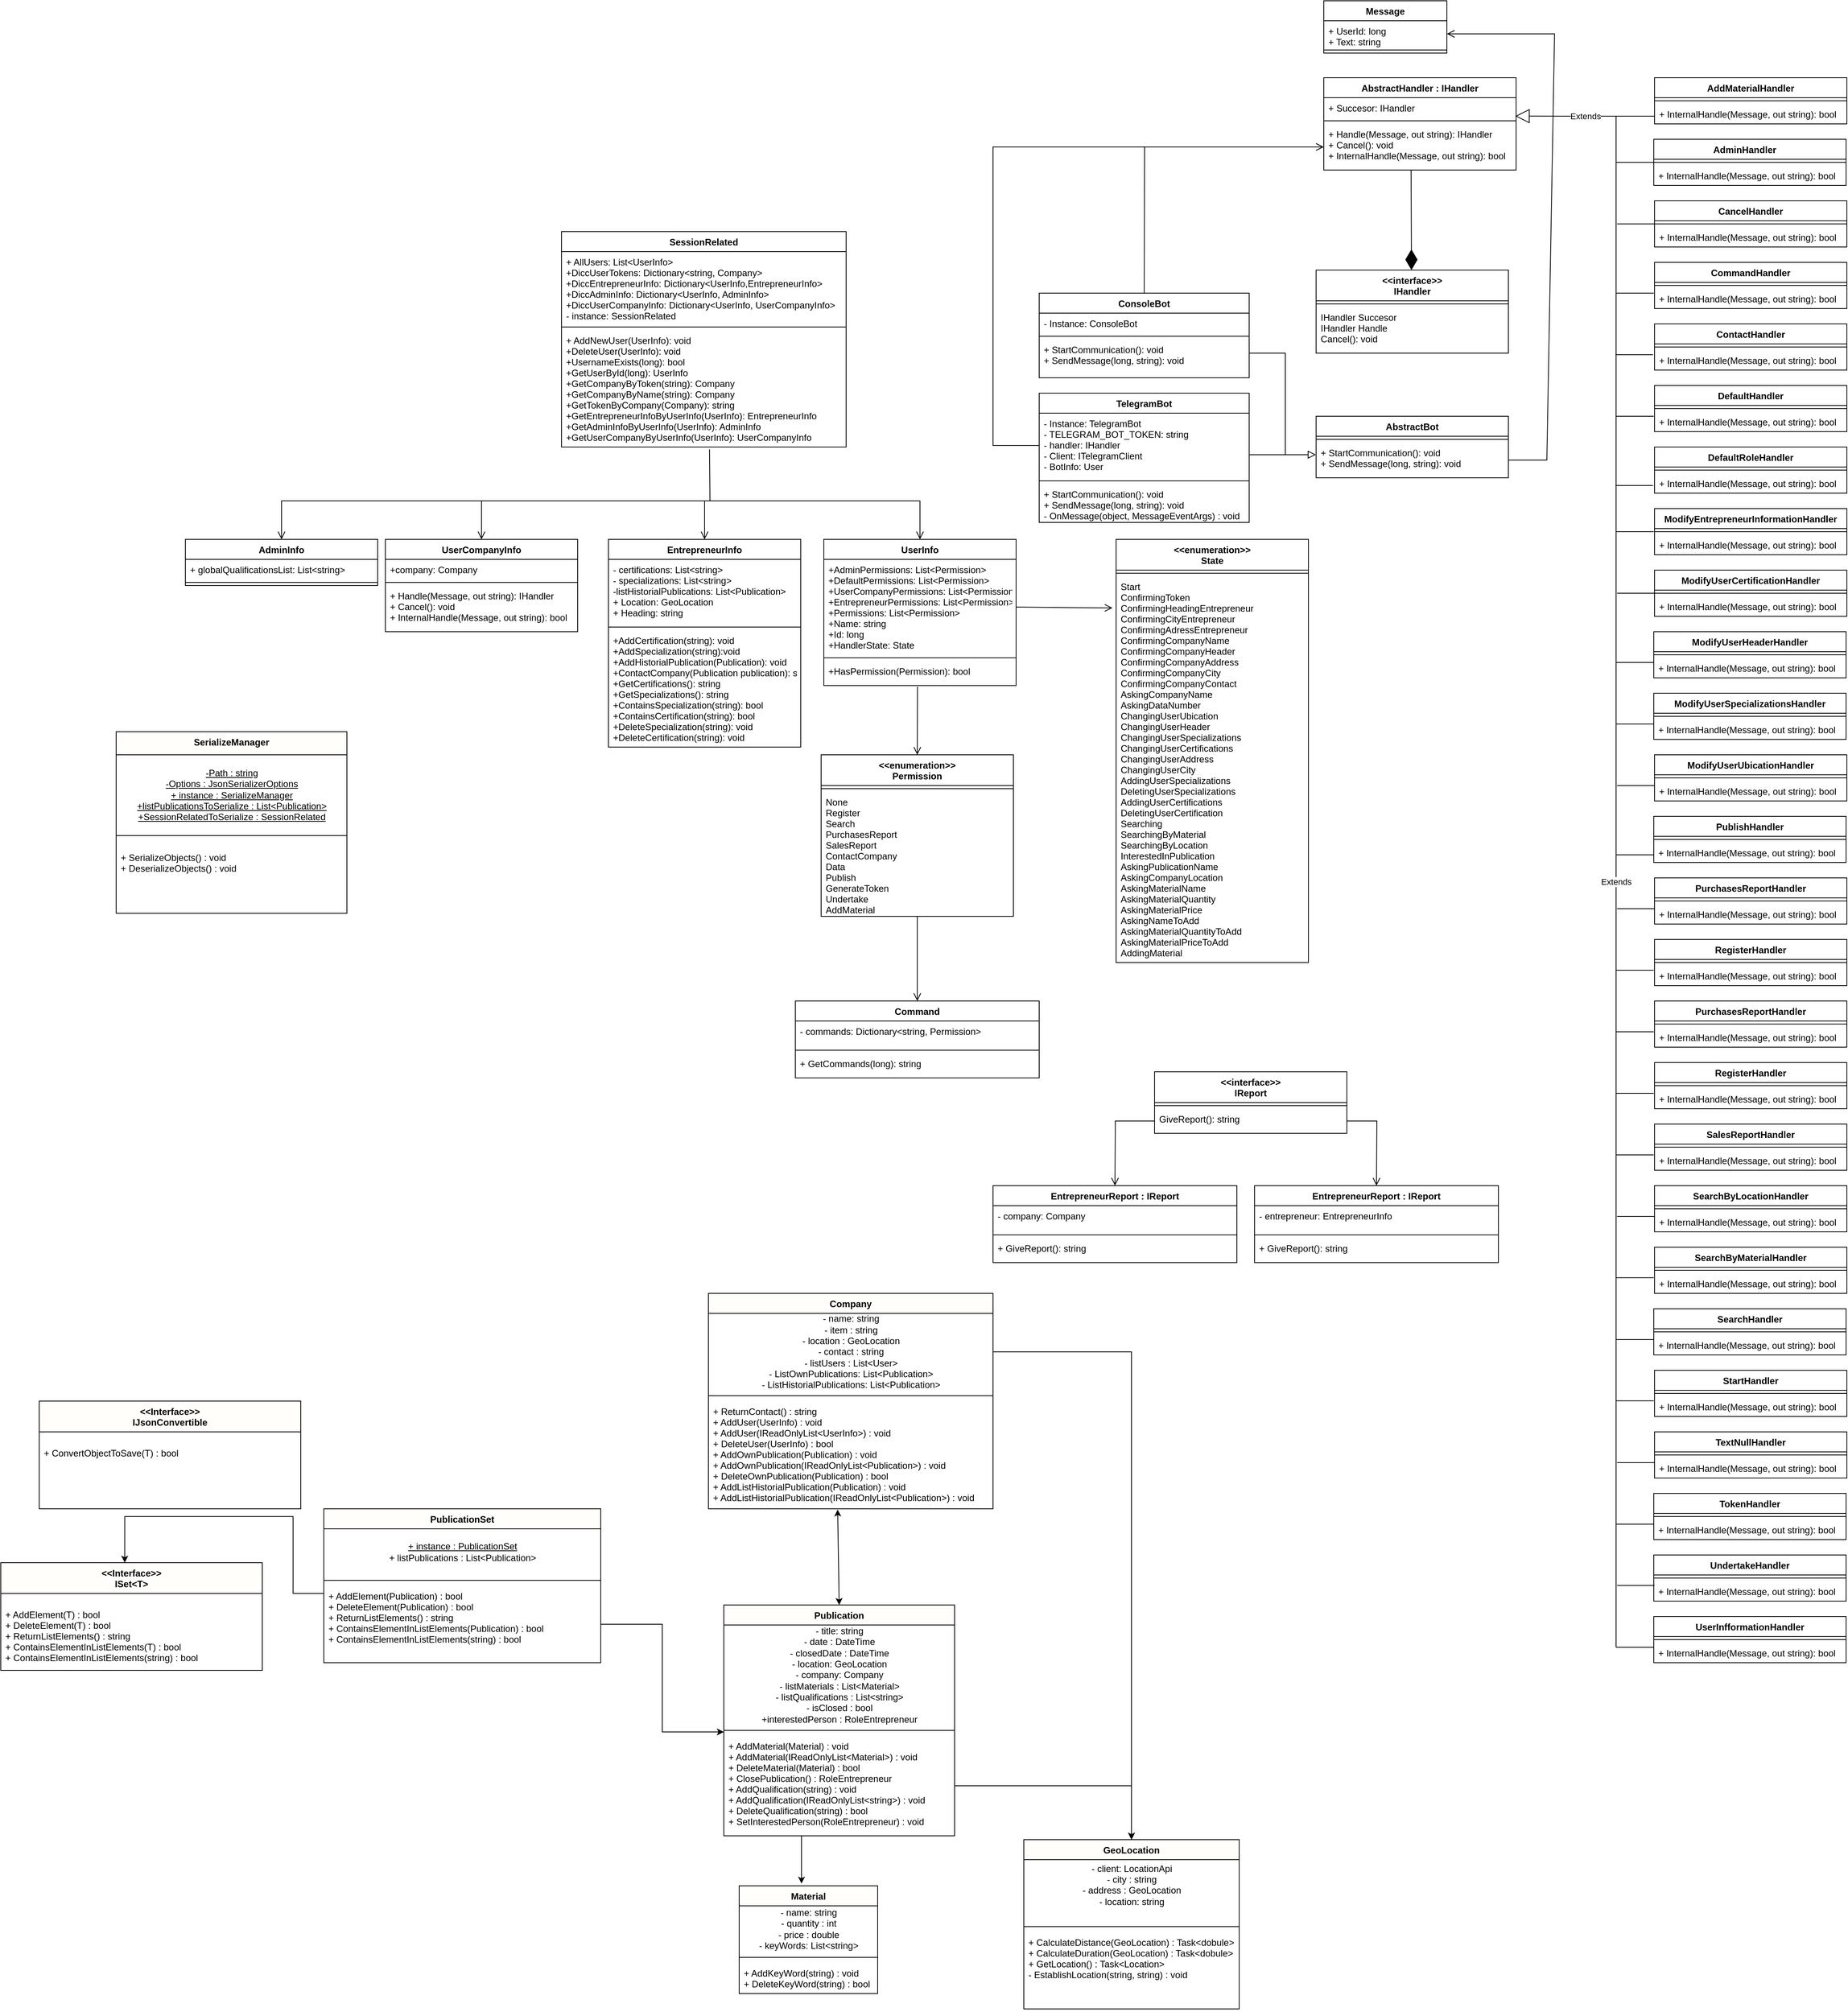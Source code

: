 <mxfile>
    <diagram id="8N9IxCA1fJN8erkE_-Jc" name="Página-1">
        <mxGraphModel dx="3315" dy="3958" grid="1" gridSize="10" guides="1" tooltips="1" connect="1" arrows="1" fold="1" page="1" pageScale="1" pageWidth="827" pageHeight="1169" math="0" shadow="0">
            <root>
                <mxCell id="0"/>
                <mxCell id="1" parent="0"/>
                <mxCell id="2" value="Company" style="swimlane;fontStyle=1;align=center;verticalAlign=top;childLayout=stackLayout;horizontal=1;startSize=26;horizontalStack=0;resizeParent=1;resizeParentMax=0;resizeLast=0;collapsible=1;marginBottom=0;fillColor=#FFFEFA;" parent="1" vertex="1">
                    <mxGeometry x="130" y="180" width="370" height="280" as="geometry"/>
                </mxCell>
                <mxCell id="3" value="&lt;div&gt;&lt;span&gt;- name: string&lt;/span&gt;&lt;br&gt;&lt;/div&gt;&lt;div&gt;- item : string&lt;/div&gt;&lt;div&gt;- location : GeoLocation&lt;/div&gt;&lt;div&gt;- contact : string&lt;/div&gt;&lt;div&gt;- listUsers : List&amp;lt;User&amp;gt;&lt;br&gt;&lt;/div&gt;&lt;div&gt;- ListOwnPublications: List&amp;lt;Publication&amp;gt;&lt;br&gt;&lt;/div&gt;&lt;div&gt;- ListHistorialPublications: List&amp;lt;Publication&amp;gt;&lt;br&gt;&lt;/div&gt;" style="text;html=1;align=center;verticalAlign=middle;resizable=0;points=[];autosize=1;strokeColor=none;fillColor=none;" parent="2" vertex="1">
                    <mxGeometry y="26" width="370" height="100" as="geometry"/>
                </mxCell>
                <mxCell id="4" value="" style="line;strokeWidth=1;fillColor=none;align=left;verticalAlign=middle;spacingTop=-1;spacingLeft=3;spacingRight=3;rotatable=0;labelPosition=right;points=[];portConstraint=eastwest;" parent="2" vertex="1">
                    <mxGeometry y="126" width="370" height="14" as="geometry"/>
                </mxCell>
                <mxCell id="5" value="+ ReturnContact() : string&#10;+ AddUser(UserInfo) : void&#10;+ AddUser(IReadOnlyList&lt;UserInfo&gt;) : void&#10;+ DeleteUser(UserInfo) : bool&#10;+ AddOwnPublication(Publication) : void&#10;+ AddOwnPublication(IReadOnlyList&lt;Publication&gt;) : void&#10;+ DeleteOwnPublication(Publication) : bool&#10;+ AddListHistorialPublication(Publication) : void&#10;+ AddListHistorialPublication(IReadOnlyList&lt;Publication&gt;) : void&#10;" style="text;strokeColor=none;fillColor=none;align=left;verticalAlign=top;spacingLeft=4;spacingRight=4;overflow=hidden;rotatable=0;points=[[0,0.5],[1,0.5]];portConstraint=eastwest;" parent="2" vertex="1">
                    <mxGeometry y="140" width="370" height="140" as="geometry"/>
                </mxCell>
                <mxCell id="6" value="Material" style="swimlane;fontStyle=1;align=center;verticalAlign=top;childLayout=stackLayout;horizontal=1;startSize=26;horizontalStack=0;resizeParent=1;resizeParentMax=0;resizeLast=0;collapsible=1;marginBottom=0;fillColor=#FFFEFA;" parent="1" vertex="1">
                    <mxGeometry x="170" y="950" width="180" height="140" as="geometry"/>
                </mxCell>
                <mxCell id="7" value="&lt;div&gt;&lt;span&gt;- name: string&lt;/span&gt;&lt;br&gt;&lt;/div&gt;&lt;div&gt;- quantity : int&lt;/div&gt;&lt;div&gt;- price : double&lt;/div&gt;&lt;div&gt;- keyWords: List&amp;lt;string&amp;gt;&lt;br&gt;&lt;/div&gt;" style="text;html=1;align=center;verticalAlign=middle;resizable=0;points=[];autosize=1;strokeColor=none;fillColor=none;" parent="6" vertex="1">
                    <mxGeometry y="26" width="180" height="60" as="geometry"/>
                </mxCell>
                <mxCell id="8" value="" style="line;strokeWidth=1;fillColor=none;align=left;verticalAlign=middle;spacingTop=-1;spacingLeft=3;spacingRight=3;rotatable=0;labelPosition=right;points=[];portConstraint=eastwest;" parent="6" vertex="1">
                    <mxGeometry y="86" width="180" height="14" as="geometry"/>
                </mxCell>
                <mxCell id="9" value="+ AddKeyWord(string) : void&#10;+ DeleteKeyWord(string) : bool" style="text;strokeColor=none;fillColor=none;align=left;verticalAlign=top;spacingLeft=4;spacingRight=4;overflow=hidden;rotatable=0;points=[[0,0.5],[1,0.5]];portConstraint=eastwest;" parent="6" vertex="1">
                    <mxGeometry y="100" width="180" height="40" as="geometry"/>
                </mxCell>
                <mxCell id="10" value="Publication" style="swimlane;fontStyle=1;align=center;verticalAlign=top;childLayout=stackLayout;horizontal=1;startSize=26;horizontalStack=0;resizeParent=1;resizeParentMax=0;resizeLast=0;collapsible=1;marginBottom=0;fillColor=#FFFEFA;" parent="1" vertex="1">
                    <mxGeometry x="150" y="585" width="300" height="300" as="geometry"/>
                </mxCell>
                <mxCell id="11" value="&lt;div&gt;&lt;span&gt;- title: string&lt;/span&gt;&lt;br&gt;&lt;/div&gt;&lt;div&gt;- date : DateTime&lt;/div&gt;&lt;div&gt;- closedDate : DateTime&lt;/div&gt;&lt;div&gt;&lt;span&gt;- location: GeoLocation&lt;/span&gt;&lt;/div&gt;&lt;div&gt;- company: Company&lt;br&gt;&lt;/div&gt;&lt;div&gt;- listMaterials : List&amp;lt;Material&amp;gt;&lt;br&gt;&lt;/div&gt;&lt;div&gt;- listQualifications : List&amp;lt;string&amp;gt;&lt;br&gt;&lt;/div&gt;&lt;div&gt;- isClosed : bool&lt;/div&gt;&lt;div&gt;+interestedPerson : RoleEntrepreneur&lt;/div&gt;" style="text;html=1;align=center;verticalAlign=middle;resizable=0;points=[];autosize=1;strokeColor=none;fillColor=none;" parent="10" vertex="1">
                    <mxGeometry y="26" width="300" height="130" as="geometry"/>
                </mxCell>
                <mxCell id="12" value="" style="line;strokeWidth=1;fillColor=none;align=left;verticalAlign=middle;spacingTop=-1;spacingLeft=3;spacingRight=3;rotatable=0;labelPosition=right;points=[];portConstraint=eastwest;" parent="10" vertex="1">
                    <mxGeometry y="156" width="300" height="14" as="geometry"/>
                </mxCell>
                <mxCell id="13" value="+ AddMaterial(Material) : void&#10;+ AddMaterial(IReadOnlyList&lt;Material&gt;) : void&#10;+ DeleteMaterial(Material) : bool&#10;+ ClosePublication() : RoleEntrepreneur&#10;+ AddQualification(string) : void&#10;+ AddQualification(IReadOnlyList&lt;string&gt;) : void&#10;+ DeleteQualification(string) : bool&#10;+ SetInterestedPerson(RoleEntrepreneur) : void&#10;" style="text;strokeColor=none;fillColor=none;align=left;verticalAlign=top;spacingLeft=4;spacingRight=4;overflow=hidden;rotatable=0;points=[[0,0.5],[1,0.5]];portConstraint=eastwest;" parent="10" vertex="1">
                    <mxGeometry y="170" width="300" height="130" as="geometry"/>
                </mxCell>
                <mxCell id="14" value="GeoLocation" style="swimlane;fontStyle=1;align=center;verticalAlign=top;childLayout=stackLayout;horizontal=1;startSize=26;horizontalStack=0;resizeParent=1;resizeParentMax=0;resizeLast=0;collapsible=1;marginBottom=0;fillColor=#FFFEFA;" parent="1" vertex="1">
                    <mxGeometry x="540" y="890" width="280" height="220" as="geometry"/>
                </mxCell>
                <mxCell id="15" value="&lt;div&gt;&lt;span&gt;- client: LocationApi&lt;/span&gt;&lt;br&gt;&lt;/div&gt;&lt;div&gt;- city : string&lt;/div&gt;&lt;div&gt;- address : GeoLocation&lt;/div&gt;&lt;div&gt;- location: string&lt;/div&gt;&lt;div&gt;&lt;br&gt;&lt;/div&gt;" style="text;html=1;align=center;verticalAlign=middle;resizable=0;points=[];autosize=1;strokeColor=none;fillColor=none;" parent="14" vertex="1">
                    <mxGeometry y="26" width="280" height="80" as="geometry"/>
                </mxCell>
                <mxCell id="16" value="" style="line;strokeWidth=1;fillColor=none;align=left;verticalAlign=middle;spacingTop=-1;spacingLeft=3;spacingRight=3;rotatable=0;labelPosition=right;points=[];portConstraint=eastwest;" parent="14" vertex="1">
                    <mxGeometry y="106" width="280" height="14" as="geometry"/>
                </mxCell>
                <mxCell id="17" value="+ CalculateDistance(GeoLocation) : Task&lt;dobule&gt;&#10;+ CalculateDuration(GeoLocation) : Task&lt;dobule&gt;&#10;+ GetLocation() : Task&lt;Location&gt;&#10;- EstablishLocation(string, string) : void&#10;" style="text;strokeColor=none;fillColor=none;align=left;verticalAlign=top;spacingLeft=4;spacingRight=4;overflow=hidden;rotatable=0;points=[[0,0.5],[1,0.5]];portConstraint=eastwest;" parent="14" vertex="1">
                    <mxGeometry y="120" width="280" height="100" as="geometry"/>
                </mxCell>
                <mxCell id="23" style="edgeStyle=orthogonalEdgeStyle;rounded=0;orthogonalLoop=1;jettySize=auto;html=1;entryX=0.5;entryY=0;entryDx=0;entryDy=0;" parent="1" source="3" target="14" edge="1">
                    <mxGeometry relative="1" as="geometry"/>
                </mxCell>
                <mxCell id="26" style="edgeStyle=orthogonalEdgeStyle;rounded=0;orthogonalLoop=1;jettySize=auto;html=1;entryX=0.5;entryY=0;entryDx=0;entryDy=0;" parent="1" source="13" target="14" edge="1">
                    <mxGeometry relative="1" as="geometry"/>
                </mxCell>
                <mxCell id="34" value="PublicationSet" style="swimlane;fontStyle=1;align=center;verticalAlign=top;childLayout=stackLayout;horizontal=1;startSize=26;horizontalStack=0;resizeParent=1;resizeParentMax=0;resizeLast=0;collapsible=1;marginBottom=0;fillColor=#FFFEFA;" parent="1" vertex="1">
                    <mxGeometry x="-370" y="460" width="360" height="200" as="geometry"/>
                </mxCell>
                <mxCell id="35" value="&lt;div&gt;&lt;span&gt;&lt;br&gt;&lt;/span&gt;&lt;/div&gt;&lt;div&gt;&lt;span&gt;&lt;u&gt;+ instance : PublicationSet&lt;/u&gt;&lt;/span&gt;&lt;/div&gt;&lt;div&gt;&lt;span&gt;+ listPublications : List&amp;lt;Publication&amp;gt;&lt;/span&gt;&lt;/div&gt;&lt;div&gt;&lt;br&gt;&lt;/div&gt;" style="text;html=1;align=center;verticalAlign=middle;resizable=0;points=[];autosize=1;strokeColor=none;fillColor=none;" parent="34" vertex="1">
                    <mxGeometry y="26" width="360" height="60" as="geometry"/>
                </mxCell>
                <mxCell id="36" value="" style="line;strokeWidth=1;fillColor=none;align=left;verticalAlign=middle;spacingTop=-1;spacingLeft=3;spacingRight=3;rotatable=0;labelPosition=right;points=[];portConstraint=eastwest;" parent="34" vertex="1">
                    <mxGeometry y="86" width="360" height="14" as="geometry"/>
                </mxCell>
                <mxCell id="37" value="+ AddElement(Publication) : bool&#10;+ DeleteElement(Publication) : bool&#10;+ ReturnListElements() : string&#10;+ ContainsElementInListElements(Publication) : bool&#10;+ ContainsElementInListElements(string) : bool&#10;" style="text;strokeColor=none;fillColor=none;align=left;verticalAlign=top;spacingLeft=4;spacingRight=4;overflow=hidden;rotatable=0;points=[[0,0.5],[1,0.5]];portConstraint=eastwest;" parent="34" vertex="1">
                    <mxGeometry y="100" width="360" height="100" as="geometry"/>
                </mxCell>
                <mxCell id="40" style="edgeStyle=orthogonalEdgeStyle;rounded=0;orthogonalLoop=1;jettySize=auto;html=1;entryX=0;entryY=0.643;entryDx=0;entryDy=0;entryPerimeter=0;" parent="1" source="37" target="12" edge="1">
                    <mxGeometry relative="1" as="geometry"/>
                </mxCell>
                <mxCell id="44" style="edgeStyle=orthogonalEdgeStyle;rounded=0;orthogonalLoop=1;jettySize=auto;html=1;entryX=0.45;entryY=-0.021;entryDx=0;entryDy=0;entryPerimeter=0;" parent="1" source="13" target="6" edge="1">
                    <mxGeometry relative="1" as="geometry">
                        <Array as="points">
                            <mxPoint x="251" y="900"/>
                            <mxPoint x="251" y="900"/>
                        </Array>
                    </mxGeometry>
                </mxCell>
                <mxCell id="45" value="" style="endArrow=classic;startArrow=classic;html=1;exitX=0.5;exitY=0;exitDx=0;exitDy=0;entryX=0.454;entryY=1.007;entryDx=0;entryDy=0;entryPerimeter=0;" parent="1" source="10" target="5" edge="1">
                    <mxGeometry width="50" height="50" relative="1" as="geometry">
                        <mxPoint x="350" y="450" as="sourcePoint"/>
                        <mxPoint x="400" y="400" as="targetPoint"/>
                    </mxGeometry>
                </mxCell>
                <mxCell id="67" value="&lt;&lt;Interface&gt;&gt;&#10;ISet&lt;T&gt;&#10;" style="swimlane;fontStyle=1;align=center;verticalAlign=top;childLayout=stackLayout;horizontal=1;startSize=40;horizontalStack=0;resizeParent=1;resizeParentMax=0;resizeLast=0;collapsible=1;marginBottom=0;fillColor=#FFFEFA;whiteSpace=wrap;" parent="1" vertex="1">
                    <mxGeometry x="-790" y="530" width="340" height="140" as="geometry"/>
                </mxCell>
                <mxCell id="70" value="&#10;+ AddElement(T) : bool&#10;+ DeleteElement(T) : bool&#10;+ ReturnListElements() : string&#10;+ ContainsElementInListElements(T) : bool&#10;+ ContainsElementInListElements(string) : bool&#10;" style="text;strokeColor=none;fillColor=none;align=left;verticalAlign=top;spacingLeft=4;spacingRight=4;overflow=hidden;rotatable=0;points=[[0,0.5],[1,0.5]];portConstraint=eastwest;" parent="67" vertex="1">
                    <mxGeometry y="40" width="340" height="100" as="geometry"/>
                </mxCell>
                <mxCell id="72" style="edgeStyle=orthogonalEdgeStyle;rounded=0;orthogonalLoop=1;jettySize=auto;html=1;entryX=0.474;entryY=0;entryDx=0;entryDy=0;entryPerimeter=0;" parent="1" source="37" target="67" edge="1">
                    <mxGeometry relative="1" as="geometry">
                        <Array as="points">
                            <mxPoint x="-410" y="570"/>
                            <mxPoint x="-410" y="470"/>
                            <mxPoint x="-629" y="470"/>
                        </Array>
                    </mxGeometry>
                </mxCell>
                <mxCell id="79" value="&lt;&lt;Interface&gt;&gt;&#10;IJsonConvertible&#10;" style="swimlane;fontStyle=1;align=center;verticalAlign=top;childLayout=stackLayout;horizontal=1;startSize=40;horizontalStack=0;resizeParent=1;resizeParentMax=0;resizeLast=0;collapsible=1;marginBottom=0;fillColor=#FFFEFA;whiteSpace=wrap;" parent="1" vertex="1">
                    <mxGeometry x="-740" y="320" width="340" height="140" as="geometry"/>
                </mxCell>
                <mxCell id="80" value="&#10;+ ConvertObjectToSave(T) : bool" style="text;strokeColor=none;fillColor=none;align=left;verticalAlign=top;spacingLeft=4;spacingRight=4;overflow=hidden;rotatable=0;points=[[0,0.5],[1,0.5]];portConstraint=eastwest;" parent="79" vertex="1">
                    <mxGeometry y="40" width="340" height="100" as="geometry"/>
                </mxCell>
                <mxCell id="81" value="SerializeManager" style="swimlane;fontStyle=1;align=center;verticalAlign=top;childLayout=stackLayout;horizontal=1;startSize=30;horizontalStack=0;resizeParent=1;resizeParentMax=0;resizeLast=0;collapsible=1;marginBottom=0;fillColor=#FFFEFA;whiteSpace=wrap;" parent="1" vertex="1">
                    <mxGeometry x="-640" y="-550" width="300" height="236" as="geometry"/>
                </mxCell>
                <mxCell id="82" value="&lt;div&gt;&lt;u&gt;&lt;br&gt;&lt;/u&gt;&lt;/div&gt;&lt;div&gt;&lt;div&gt;&lt;u&gt;-Path : string&lt;/u&gt;&lt;/div&gt;&lt;div&gt;&lt;u&gt;-Options : JsonSerializerOptions&lt;/u&gt;&lt;/div&gt;&lt;/div&gt;&lt;div&gt;&lt;u&gt;+ instance : SerializeManager&lt;/u&gt;&lt;/div&gt;&lt;div&gt;&lt;u&gt;+listPublicationsToSerialize : List&amp;lt;Publication&amp;gt;&lt;/u&gt;&lt;/div&gt;&lt;div&gt;&lt;u&gt;+SessionRelatedToSerialize : SessionRelated&lt;/u&gt;&lt;/div&gt;" style="text;html=1;align=center;verticalAlign=middle;resizable=0;points=[];autosize=1;strokeColor=none;fillColor=none;" parent="81" vertex="1">
                    <mxGeometry y="30" width="300" height="90" as="geometry"/>
                </mxCell>
                <mxCell id="83" value="" style="line;strokeWidth=1;fillColor=none;align=left;verticalAlign=middle;spacingTop=-1;spacingLeft=3;spacingRight=3;rotatable=0;labelPosition=right;points=[];portConstraint=eastwest;" parent="81" vertex="1">
                    <mxGeometry y="120" width="300" height="30" as="geometry"/>
                </mxCell>
                <mxCell id="84" value="+ SerializeObjects() : void&#10;+ DeserializeObjects() : void" style="text;strokeColor=none;fillColor=none;align=left;verticalAlign=top;spacingLeft=4;spacingRight=4;overflow=hidden;rotatable=0;points=[[0,0.5],[1,0.5]];portConstraint=eastwest;" parent="81" vertex="1">
                    <mxGeometry y="150" width="300" height="86" as="geometry"/>
                </mxCell>
                <mxCell id="88" value="AbstractHandler : IHandler" style="swimlane;fontStyle=1;align=center;verticalAlign=top;childLayout=stackLayout;horizontal=1;startSize=26;horizontalStack=0;resizeParent=1;resizeParentMax=0;resizeLast=0;collapsible=1;marginBottom=0;" parent="1" vertex="1">
                    <mxGeometry x="930" y="-1400" width="250" height="120" as="geometry"/>
                </mxCell>
                <mxCell id="89" value="+ Succesor: IHandler" style="text;strokeColor=none;fillColor=none;align=left;verticalAlign=top;spacingLeft=4;spacingRight=4;overflow=hidden;rotatable=0;points=[[0,0.5],[1,0.5]];portConstraint=eastwest;" parent="88" vertex="1">
                    <mxGeometry y="26" width="250" height="26" as="geometry"/>
                </mxCell>
                <mxCell id="90" value="" style="line;strokeWidth=1;fillColor=none;align=left;verticalAlign=middle;spacingTop=-1;spacingLeft=3;spacingRight=3;rotatable=0;labelPosition=right;points=[];portConstraint=eastwest;" parent="88" vertex="1">
                    <mxGeometry y="52" width="250" height="8" as="geometry"/>
                </mxCell>
                <mxCell id="91" value="+ Handle(Message, out string): IHandler&#10;+ Cancel(): void&#10;+ InternalHandle(Message, out string): bool" style="text;strokeColor=none;fillColor=none;align=left;verticalAlign=top;spacingLeft=4;spacingRight=4;overflow=hidden;rotatable=0;points=[[0,0.5],[1,0.5]];portConstraint=eastwest;" parent="88" vertex="1">
                    <mxGeometry y="60" width="250" height="60" as="geometry"/>
                </mxCell>
                <mxCell id="94" value="ContactHandler" style="swimlane;fontStyle=1;align=center;verticalAlign=top;childLayout=stackLayout;horizontal=1;startSize=26;horizontalStack=0;resizeParent=1;resizeParentMax=0;resizeLast=0;collapsible=1;marginBottom=0;" parent="1" vertex="1">
                    <mxGeometry x="1360" y="-1080" width="250" height="60" as="geometry"/>
                </mxCell>
                <mxCell id="96" value="" style="line;strokeWidth=1;fillColor=none;align=left;verticalAlign=middle;spacingTop=-1;spacingLeft=3;spacingRight=3;rotatable=0;labelPosition=right;points=[];portConstraint=eastwest;" parent="94" vertex="1">
                    <mxGeometry y="26" width="250" height="8" as="geometry"/>
                </mxCell>
                <mxCell id="97" value="+ InternalHandle(Message, out string): bool" style="text;strokeColor=none;fillColor=none;align=left;verticalAlign=top;spacingLeft=4;spacingRight=4;overflow=hidden;rotatable=0;points=[[0,0.5],[1,0.5]];portConstraint=eastwest;" parent="94" vertex="1">
                    <mxGeometry y="34" width="250" height="26" as="geometry"/>
                </mxCell>
                <mxCell id="98" value="DefaultHandler" style="swimlane;fontStyle=1;align=center;verticalAlign=top;childLayout=stackLayout;horizontal=1;startSize=26;horizontalStack=0;resizeParent=1;resizeParentMax=0;resizeLast=0;collapsible=1;marginBottom=0;" parent="1" vertex="1">
                    <mxGeometry x="1360" y="-1000" width="250" height="60" as="geometry"/>
                </mxCell>
                <mxCell id="99" value="" style="line;strokeWidth=1;fillColor=none;align=left;verticalAlign=middle;spacingTop=-1;spacingLeft=3;spacingRight=3;rotatable=0;labelPosition=right;points=[];portConstraint=eastwest;" parent="98" vertex="1">
                    <mxGeometry y="26" width="250" height="8" as="geometry"/>
                </mxCell>
                <mxCell id="100" value="+ InternalHandle(Message, out string): bool" style="text;strokeColor=none;fillColor=none;align=left;verticalAlign=top;spacingLeft=4;spacingRight=4;overflow=hidden;rotatable=0;points=[[0,0.5],[1,0.5]];portConstraint=eastwest;" parent="98" vertex="1">
                    <mxGeometry y="34" width="250" height="26" as="geometry"/>
                </mxCell>
                <mxCell id="101" value="DefaultRoleHandler" style="swimlane;fontStyle=1;align=center;verticalAlign=top;childLayout=stackLayout;horizontal=1;startSize=26;horizontalStack=0;resizeParent=1;resizeParentMax=0;resizeLast=0;collapsible=1;marginBottom=0;" parent="1" vertex="1">
                    <mxGeometry x="1360" y="-920" width="250" height="60" as="geometry"/>
                </mxCell>
                <mxCell id="102" value="" style="line;strokeWidth=1;fillColor=none;align=left;verticalAlign=middle;spacingTop=-1;spacingLeft=3;spacingRight=3;rotatable=0;labelPosition=right;points=[];portConstraint=eastwest;" parent="101" vertex="1">
                    <mxGeometry y="26" width="250" height="8" as="geometry"/>
                </mxCell>
                <mxCell id="103" value="+ InternalHandle(Message, out string): bool" style="text;strokeColor=none;fillColor=none;align=left;verticalAlign=top;spacingLeft=4;spacingRight=4;overflow=hidden;rotatable=0;points=[[0,0.5],[1,0.5]];portConstraint=eastwest;" parent="101" vertex="1">
                    <mxGeometry y="34" width="250" height="26" as="geometry"/>
                </mxCell>
                <mxCell id="104" value="ModifyEntrepreneurInformationHandler" style="swimlane;fontStyle=1;align=center;verticalAlign=top;childLayout=stackLayout;horizontal=1;startSize=26;horizontalStack=0;resizeParent=1;resizeParentMax=0;resizeLast=0;collapsible=1;marginBottom=0;" parent="1" vertex="1">
                    <mxGeometry x="1360" y="-840" width="250" height="60" as="geometry"/>
                </mxCell>
                <mxCell id="105" value="" style="line;strokeWidth=1;fillColor=none;align=left;verticalAlign=middle;spacingTop=-1;spacingLeft=3;spacingRight=3;rotatable=0;labelPosition=right;points=[];portConstraint=eastwest;" parent="104" vertex="1">
                    <mxGeometry y="26" width="250" height="8" as="geometry"/>
                </mxCell>
                <mxCell id="106" value="+ InternalHandle(Message, out string): bool" style="text;strokeColor=none;fillColor=none;align=left;verticalAlign=top;spacingLeft=4;spacingRight=4;overflow=hidden;rotatable=0;points=[[0,0.5],[1,0.5]];portConstraint=eastwest;" parent="104" vertex="1">
                    <mxGeometry y="34" width="250" height="26" as="geometry"/>
                </mxCell>
                <mxCell id="107" value="ModifyUserCertificationHandler" style="swimlane;fontStyle=1;align=center;verticalAlign=top;childLayout=stackLayout;horizontal=1;startSize=26;horizontalStack=0;resizeParent=1;resizeParentMax=0;resizeLast=0;collapsible=1;marginBottom=0;" parent="1" vertex="1">
                    <mxGeometry x="1360" y="-760" width="250" height="60" as="geometry"/>
                </mxCell>
                <mxCell id="108" value="" style="line;strokeWidth=1;fillColor=none;align=left;verticalAlign=middle;spacingTop=-1;spacingLeft=3;spacingRight=3;rotatable=0;labelPosition=right;points=[];portConstraint=eastwest;" parent="107" vertex="1">
                    <mxGeometry y="26" width="250" height="8" as="geometry"/>
                </mxCell>
                <mxCell id="109" value="+ InternalHandle(Message, out string): bool" style="text;strokeColor=none;fillColor=none;align=left;verticalAlign=top;spacingLeft=4;spacingRight=4;overflow=hidden;rotatable=0;points=[[0,0.5],[1,0.5]];portConstraint=eastwest;" parent="107" vertex="1">
                    <mxGeometry y="34" width="250" height="26" as="geometry"/>
                </mxCell>
                <mxCell id="110" value="ModifyUserHeaderHandler" style="swimlane;fontStyle=1;align=center;verticalAlign=top;childLayout=stackLayout;horizontal=1;startSize=26;horizontalStack=0;resizeParent=1;resizeParentMax=0;resizeLast=0;collapsible=1;marginBottom=0;" parent="1" vertex="1">
                    <mxGeometry x="1359" y="-680" width="250" height="60" as="geometry"/>
                </mxCell>
                <mxCell id="111" value="" style="line;strokeWidth=1;fillColor=none;align=left;verticalAlign=middle;spacingTop=-1;spacingLeft=3;spacingRight=3;rotatable=0;labelPosition=right;points=[];portConstraint=eastwest;" parent="110" vertex="1">
                    <mxGeometry y="26" width="250" height="8" as="geometry"/>
                </mxCell>
                <mxCell id="112" value="+ InternalHandle(Message, out string): bool" style="text;strokeColor=none;fillColor=none;align=left;verticalAlign=top;spacingLeft=4;spacingRight=4;overflow=hidden;rotatable=0;points=[[0,0.5],[1,0.5]];portConstraint=eastwest;" parent="110" vertex="1">
                    <mxGeometry y="34" width="250" height="26" as="geometry"/>
                </mxCell>
                <mxCell id="113" value="SearchByMaterialHandler" style="swimlane;fontStyle=1;align=center;verticalAlign=top;childLayout=stackLayout;horizontal=1;startSize=26;horizontalStack=0;resizeParent=1;resizeParentMax=0;resizeLast=0;collapsible=1;marginBottom=0;" parent="1" vertex="1">
                    <mxGeometry x="1360" y="120" width="250" height="60" as="geometry"/>
                </mxCell>
                <mxCell id="114" value="" style="line;strokeWidth=1;fillColor=none;align=left;verticalAlign=middle;spacingTop=-1;spacingLeft=3;spacingRight=3;rotatable=0;labelPosition=right;points=[];portConstraint=eastwest;" parent="113" vertex="1">
                    <mxGeometry y="26" width="250" height="8" as="geometry"/>
                </mxCell>
                <mxCell id="115" value="+ InternalHandle(Message, out string): bool" style="text;strokeColor=none;fillColor=none;align=left;verticalAlign=top;spacingLeft=4;spacingRight=4;overflow=hidden;rotatable=0;points=[[0,0.5],[1,0.5]];portConstraint=eastwest;" parent="113" vertex="1">
                    <mxGeometry y="34" width="250" height="26" as="geometry"/>
                </mxCell>
                <mxCell id="116" value="StartHandler" style="swimlane;fontStyle=1;align=center;verticalAlign=top;childLayout=stackLayout;horizontal=1;startSize=26;horizontalStack=0;resizeParent=1;resizeParentMax=0;resizeLast=0;collapsible=1;marginBottom=0;" parent="1" vertex="1">
                    <mxGeometry x="1360" y="280" width="250" height="60" as="geometry"/>
                </mxCell>
                <mxCell id="117" value="" style="line;strokeWidth=1;fillColor=none;align=left;verticalAlign=middle;spacingTop=-1;spacingLeft=3;spacingRight=3;rotatable=0;labelPosition=right;points=[];portConstraint=eastwest;" parent="116" vertex="1">
                    <mxGeometry y="26" width="250" height="8" as="geometry"/>
                </mxCell>
                <mxCell id="118" value="+ InternalHandle(Message, out string): bool" style="text;strokeColor=none;fillColor=none;align=left;verticalAlign=top;spacingLeft=4;spacingRight=4;overflow=hidden;rotatable=0;points=[[0,0.5],[1,0.5]];portConstraint=eastwest;" parent="116" vertex="1">
                    <mxGeometry y="34" width="250" height="26" as="geometry"/>
                </mxCell>
                <mxCell id="119" value="TextNullHandler" style="swimlane;fontStyle=1;align=center;verticalAlign=top;childLayout=stackLayout;horizontal=1;startSize=26;horizontalStack=0;resizeParent=1;resizeParentMax=0;resizeLast=0;collapsible=1;marginBottom=0;" parent="1" vertex="1">
                    <mxGeometry x="1360" y="360" width="250" height="60" as="geometry"/>
                </mxCell>
                <mxCell id="120" value="" style="line;strokeWidth=1;fillColor=none;align=left;verticalAlign=middle;spacingTop=-1;spacingLeft=3;spacingRight=3;rotatable=0;labelPosition=right;points=[];portConstraint=eastwest;" parent="119" vertex="1">
                    <mxGeometry y="26" width="250" height="8" as="geometry"/>
                </mxCell>
                <mxCell id="121" value="+ InternalHandle(Message, out string): bool" style="text;strokeColor=none;fillColor=none;align=left;verticalAlign=top;spacingLeft=4;spacingRight=4;overflow=hidden;rotatable=0;points=[[0,0.5],[1,0.5]];portConstraint=eastwest;" parent="119" vertex="1">
                    <mxGeometry y="34" width="250" height="26" as="geometry"/>
                </mxCell>
                <mxCell id="122" value="SearchHandler" style="swimlane;fontStyle=1;align=center;verticalAlign=top;childLayout=stackLayout;horizontal=1;startSize=26;horizontalStack=0;resizeParent=1;resizeParentMax=0;resizeLast=0;collapsible=1;marginBottom=0;" parent="1" vertex="1">
                    <mxGeometry x="1359" y="200" width="250" height="60" as="geometry"/>
                </mxCell>
                <mxCell id="123" value="" style="line;strokeWidth=1;fillColor=none;align=left;verticalAlign=middle;spacingTop=-1;spacingLeft=3;spacingRight=3;rotatable=0;labelPosition=right;points=[];portConstraint=eastwest;" parent="122" vertex="1">
                    <mxGeometry y="26" width="250" height="8" as="geometry"/>
                </mxCell>
                <mxCell id="124" value="+ InternalHandle(Message, out string): bool" style="text;strokeColor=none;fillColor=none;align=left;verticalAlign=top;spacingLeft=4;spacingRight=4;overflow=hidden;rotatable=0;points=[[0,0.5],[1,0.5]];portConstraint=eastwest;" parent="122" vertex="1">
                    <mxGeometry y="34" width="250" height="26" as="geometry"/>
                </mxCell>
                <mxCell id="125" value="TokenHandler" style="swimlane;fontStyle=1;align=center;verticalAlign=top;childLayout=stackLayout;horizontal=1;startSize=26;horizontalStack=0;resizeParent=1;resizeParentMax=0;resizeLast=0;collapsible=1;marginBottom=0;" parent="1" vertex="1">
                    <mxGeometry x="1359" y="440" width="250" height="60" as="geometry"/>
                </mxCell>
                <mxCell id="126" value="" style="line;strokeWidth=1;fillColor=none;align=left;verticalAlign=middle;spacingTop=-1;spacingLeft=3;spacingRight=3;rotatable=0;labelPosition=right;points=[];portConstraint=eastwest;" parent="125" vertex="1">
                    <mxGeometry y="26" width="250" height="8" as="geometry"/>
                </mxCell>
                <mxCell id="127" value="+ InternalHandle(Message, out string): bool" style="text;strokeColor=none;fillColor=none;align=left;verticalAlign=top;spacingLeft=4;spacingRight=4;overflow=hidden;rotatable=0;points=[[0,0.5],[1,0.5]];portConstraint=eastwest;" parent="125" vertex="1">
                    <mxGeometry y="34" width="250" height="26" as="geometry"/>
                </mxCell>
                <mxCell id="128" value="PublishHandler" style="swimlane;fontStyle=1;align=center;verticalAlign=top;childLayout=stackLayout;horizontal=1;startSize=26;horizontalStack=0;resizeParent=1;resizeParentMax=0;resizeLast=0;collapsible=1;marginBottom=0;" parent="1" vertex="1">
                    <mxGeometry x="1359" y="-440" width="250" height="60" as="geometry"/>
                </mxCell>
                <mxCell id="129" value="" style="line;strokeWidth=1;fillColor=none;align=left;verticalAlign=middle;spacingTop=-1;spacingLeft=3;spacingRight=3;rotatable=0;labelPosition=right;points=[];portConstraint=eastwest;" parent="128" vertex="1">
                    <mxGeometry y="26" width="250" height="8" as="geometry"/>
                </mxCell>
                <mxCell id="130" value="+ InternalHandle(Message, out string): bool" style="text;strokeColor=none;fillColor=none;align=left;verticalAlign=top;spacingLeft=4;spacingRight=4;overflow=hidden;rotatable=0;points=[[0,0.5],[1,0.5]];portConstraint=eastwest;" parent="128" vertex="1">
                    <mxGeometry y="34" width="250" height="26" as="geometry"/>
                </mxCell>
                <mxCell id="131" value="ModifyUserUbicationHandler" style="swimlane;fontStyle=1;align=center;verticalAlign=top;childLayout=stackLayout;horizontal=1;startSize=26;horizontalStack=0;resizeParent=1;resizeParentMax=0;resizeLast=0;collapsible=1;marginBottom=0;" parent="1" vertex="1">
                    <mxGeometry x="1360" y="-520" width="250" height="60" as="geometry"/>
                </mxCell>
                <mxCell id="132" value="" style="line;strokeWidth=1;fillColor=none;align=left;verticalAlign=middle;spacingTop=-1;spacingLeft=3;spacingRight=3;rotatable=0;labelPosition=right;points=[];portConstraint=eastwest;" parent="131" vertex="1">
                    <mxGeometry y="26" width="250" height="8" as="geometry"/>
                </mxCell>
                <mxCell id="133" value="+ InternalHandle(Message, out string): bool" style="text;strokeColor=none;fillColor=none;align=left;verticalAlign=top;spacingLeft=4;spacingRight=4;overflow=hidden;rotatable=0;points=[[0,0.5],[1,0.5]];portConstraint=eastwest;" parent="131" vertex="1">
                    <mxGeometry y="34" width="250" height="26" as="geometry"/>
                </mxCell>
                <mxCell id="134" value="CommandHandler" style="swimlane;fontStyle=1;align=center;verticalAlign=top;childLayout=stackLayout;horizontal=1;startSize=26;horizontalStack=0;resizeParent=1;resizeParentMax=0;resizeLast=0;collapsible=1;marginBottom=0;" parent="1" vertex="1">
                    <mxGeometry x="1360" y="-1160" width="250" height="60" as="geometry"/>
                </mxCell>
                <mxCell id="135" value="" style="line;strokeWidth=1;fillColor=none;align=left;verticalAlign=middle;spacingTop=-1;spacingLeft=3;spacingRight=3;rotatable=0;labelPosition=right;points=[];portConstraint=eastwest;" parent="134" vertex="1">
                    <mxGeometry y="26" width="250" height="8" as="geometry"/>
                </mxCell>
                <mxCell id="136" value="+ InternalHandle(Message, out string): bool" style="text;strokeColor=none;fillColor=none;align=left;verticalAlign=top;spacingLeft=4;spacingRight=4;overflow=hidden;rotatable=0;points=[[0,0.5],[1,0.5]];portConstraint=eastwest;" parent="134" vertex="1">
                    <mxGeometry y="34" width="250" height="26" as="geometry"/>
                </mxCell>
                <mxCell id="137" value="ModifyUserSpecializationsHandler" style="swimlane;fontStyle=1;align=center;verticalAlign=top;childLayout=stackLayout;horizontal=1;startSize=26;horizontalStack=0;resizeParent=1;resizeParentMax=0;resizeLast=0;collapsible=1;marginBottom=0;" parent="1" vertex="1">
                    <mxGeometry x="1359" y="-600" width="250" height="60" as="geometry"/>
                </mxCell>
                <mxCell id="138" value="" style="line;strokeWidth=1;fillColor=none;align=left;verticalAlign=middle;spacingTop=-1;spacingLeft=3;spacingRight=3;rotatable=0;labelPosition=right;points=[];portConstraint=eastwest;" parent="137" vertex="1">
                    <mxGeometry y="26" width="250" height="8" as="geometry"/>
                </mxCell>
                <mxCell id="139" value="+ InternalHandle(Message, out string): bool" style="text;strokeColor=none;fillColor=none;align=left;verticalAlign=top;spacingLeft=4;spacingRight=4;overflow=hidden;rotatable=0;points=[[0,0.5],[1,0.5]];portConstraint=eastwest;" parent="137" vertex="1">
                    <mxGeometry y="34" width="250" height="26" as="geometry"/>
                </mxCell>
                <mxCell id="140" value="RegisterHandler" style="swimlane;fontStyle=1;align=center;verticalAlign=top;childLayout=stackLayout;horizontal=1;startSize=26;horizontalStack=0;resizeParent=1;resizeParentMax=0;resizeLast=0;collapsible=1;marginBottom=0;" parent="1" vertex="1">
                    <mxGeometry x="1360" y="-120" width="250" height="60" as="geometry"/>
                </mxCell>
                <mxCell id="141" value="" style="line;strokeWidth=1;fillColor=none;align=left;verticalAlign=middle;spacingTop=-1;spacingLeft=3;spacingRight=3;rotatable=0;labelPosition=right;points=[];portConstraint=eastwest;" parent="140" vertex="1">
                    <mxGeometry y="26" width="250" height="8" as="geometry"/>
                </mxCell>
                <mxCell id="142" value="+ InternalHandle(Message, out string): bool" style="text;strokeColor=none;fillColor=none;align=left;verticalAlign=top;spacingLeft=4;spacingRight=4;overflow=hidden;rotatable=0;points=[[0,0.5],[1,0.5]];portConstraint=eastwest;" parent="140" vertex="1">
                    <mxGeometry y="34" width="250" height="26" as="geometry"/>
                </mxCell>
                <mxCell id="143" value="PurchasesReportHandler" style="swimlane;fontStyle=1;align=center;verticalAlign=top;childLayout=stackLayout;horizontal=1;startSize=26;horizontalStack=0;resizeParent=1;resizeParentMax=0;resizeLast=0;collapsible=1;marginBottom=0;" parent="1" vertex="1">
                    <mxGeometry x="1360" y="-360" width="250" height="60" as="geometry"/>
                </mxCell>
                <mxCell id="144" value="" style="line;strokeWidth=1;fillColor=none;align=left;verticalAlign=middle;spacingTop=-1;spacingLeft=3;spacingRight=3;rotatable=0;labelPosition=right;points=[];portConstraint=eastwest;" parent="143" vertex="1">
                    <mxGeometry y="26" width="250" height="8" as="geometry"/>
                </mxCell>
                <mxCell id="145" value="+ InternalHandle(Message, out string): bool" style="text;strokeColor=none;fillColor=none;align=left;verticalAlign=top;spacingLeft=4;spacingRight=4;overflow=hidden;rotatable=0;points=[[0,0.5],[1,0.5]];portConstraint=eastwest;" parent="143" vertex="1">
                    <mxGeometry y="34" width="250" height="26" as="geometry"/>
                </mxCell>
                <mxCell id="146" value="RegisterHandler" style="swimlane;fontStyle=1;align=center;verticalAlign=top;childLayout=stackLayout;horizontal=1;startSize=26;horizontalStack=0;resizeParent=1;resizeParentMax=0;resizeLast=0;collapsible=1;marginBottom=0;" parent="1" vertex="1">
                    <mxGeometry x="1360" y="-280" width="250" height="60" as="geometry"/>
                </mxCell>
                <mxCell id="147" value="" style="line;strokeWidth=1;fillColor=none;align=left;verticalAlign=middle;spacingTop=-1;spacingLeft=3;spacingRight=3;rotatable=0;labelPosition=right;points=[];portConstraint=eastwest;" parent="146" vertex="1">
                    <mxGeometry y="26" width="250" height="8" as="geometry"/>
                </mxCell>
                <mxCell id="148" value="+ InternalHandle(Message, out string): bool" style="text;strokeColor=none;fillColor=none;align=left;verticalAlign=top;spacingLeft=4;spacingRight=4;overflow=hidden;rotatable=0;points=[[0,0.5],[1,0.5]];portConstraint=eastwest;" parent="146" vertex="1">
                    <mxGeometry y="34" width="250" height="26" as="geometry"/>
                </mxCell>
                <mxCell id="149" value="PurchasesReportHandler" style="swimlane;fontStyle=1;align=center;verticalAlign=top;childLayout=stackLayout;horizontal=1;startSize=26;horizontalStack=0;resizeParent=1;resizeParentMax=0;resizeLast=0;collapsible=1;marginBottom=0;" parent="1" vertex="1">
                    <mxGeometry x="1360" y="-200" width="250" height="60" as="geometry"/>
                </mxCell>
                <mxCell id="150" value="" style="line;strokeWidth=1;fillColor=none;align=left;verticalAlign=middle;spacingTop=-1;spacingLeft=3;spacingRight=3;rotatable=0;labelPosition=right;points=[];portConstraint=eastwest;" parent="149" vertex="1">
                    <mxGeometry y="26" width="250" height="8" as="geometry"/>
                </mxCell>
                <mxCell id="151" value="+ InternalHandle(Message, out string): bool" style="text;strokeColor=none;fillColor=none;align=left;verticalAlign=top;spacingLeft=4;spacingRight=4;overflow=hidden;rotatable=0;points=[[0,0.5],[1,0.5]];portConstraint=eastwest;" parent="149" vertex="1">
                    <mxGeometry y="34" width="250" height="26" as="geometry"/>
                </mxCell>
                <mxCell id="152" value="SalesReportHandler" style="swimlane;fontStyle=1;align=center;verticalAlign=top;childLayout=stackLayout;horizontal=1;startSize=26;horizontalStack=0;resizeParent=1;resizeParentMax=0;resizeLast=0;collapsible=1;marginBottom=0;" parent="1" vertex="1">
                    <mxGeometry x="1360" y="-40" width="250" height="60" as="geometry"/>
                </mxCell>
                <mxCell id="153" value="" style="line;strokeWidth=1;fillColor=none;align=left;verticalAlign=middle;spacingTop=-1;spacingLeft=3;spacingRight=3;rotatable=0;labelPosition=right;points=[];portConstraint=eastwest;" parent="152" vertex="1">
                    <mxGeometry y="26" width="250" height="8" as="geometry"/>
                </mxCell>
                <mxCell id="154" value="+ InternalHandle(Message, out string): bool" style="text;strokeColor=none;fillColor=none;align=left;verticalAlign=top;spacingLeft=4;spacingRight=4;overflow=hidden;rotatable=0;points=[[0,0.5],[1,0.5]];portConstraint=eastwest;" parent="152" vertex="1">
                    <mxGeometry y="34" width="250" height="26" as="geometry"/>
                </mxCell>
                <mxCell id="155" value="AddMaterialHandler" style="swimlane;fontStyle=1;align=center;verticalAlign=top;childLayout=stackLayout;horizontal=1;startSize=26;horizontalStack=0;resizeParent=1;resizeParentMax=0;resizeLast=0;collapsible=1;marginBottom=0;" parent="1" vertex="1">
                    <mxGeometry x="1360" y="-1400" width="250" height="60" as="geometry"/>
                </mxCell>
                <mxCell id="156" value="" style="line;strokeWidth=1;fillColor=none;align=left;verticalAlign=middle;spacingTop=-1;spacingLeft=3;spacingRight=3;rotatable=0;labelPosition=right;points=[];portConstraint=eastwest;" parent="155" vertex="1">
                    <mxGeometry y="26" width="250" height="8" as="geometry"/>
                </mxCell>
                <mxCell id="157" value="+ InternalHandle(Message, out string): bool" style="text;strokeColor=none;fillColor=none;align=left;verticalAlign=top;spacingLeft=4;spacingRight=4;overflow=hidden;rotatable=0;points=[[0,0.5],[1,0.5]];portConstraint=eastwest;" parent="155" vertex="1">
                    <mxGeometry y="34" width="250" height="26" as="geometry"/>
                </mxCell>
                <mxCell id="158" value="AdminHandler    " style="swimlane;fontStyle=1;align=center;verticalAlign=top;childLayout=stackLayout;horizontal=1;startSize=26;horizontalStack=0;resizeParent=1;resizeParentMax=0;resizeLast=0;collapsible=1;marginBottom=0;" parent="1" vertex="1">
                    <mxGeometry x="1359" y="-1320" width="250" height="60" as="geometry"/>
                </mxCell>
                <mxCell id="159" value="" style="line;strokeWidth=1;fillColor=none;align=left;verticalAlign=middle;spacingTop=-1;spacingLeft=3;spacingRight=3;rotatable=0;labelPosition=right;points=[];portConstraint=eastwest;" parent="158" vertex="1">
                    <mxGeometry y="26" width="250" height="8" as="geometry"/>
                </mxCell>
                <mxCell id="160" value="+ InternalHandle(Message, out string): bool" style="text;strokeColor=none;fillColor=none;align=left;verticalAlign=top;spacingLeft=4;spacingRight=4;overflow=hidden;rotatable=0;points=[[0,0.5],[1,0.5]];portConstraint=eastwest;" parent="158" vertex="1">
                    <mxGeometry y="34" width="250" height="26" as="geometry"/>
                </mxCell>
                <mxCell id="161" value="CancelHandler" style="swimlane;fontStyle=1;align=center;verticalAlign=top;childLayout=stackLayout;horizontal=1;startSize=26;horizontalStack=0;resizeParent=1;resizeParentMax=0;resizeLast=0;collapsible=1;marginBottom=0;" parent="1" vertex="1">
                    <mxGeometry x="1360" y="-1240" width="250" height="60" as="geometry"/>
                </mxCell>
                <mxCell id="162" value="" style="line;strokeWidth=1;fillColor=none;align=left;verticalAlign=middle;spacingTop=-1;spacingLeft=3;spacingRight=3;rotatable=0;labelPosition=right;points=[];portConstraint=eastwest;" parent="161" vertex="1">
                    <mxGeometry y="26" width="250" height="8" as="geometry"/>
                </mxCell>
                <mxCell id="163" value="+ InternalHandle(Message, out string): bool" style="text;strokeColor=none;fillColor=none;align=left;verticalAlign=top;spacingLeft=4;spacingRight=4;overflow=hidden;rotatable=0;points=[[0,0.5],[1,0.5]];portConstraint=eastwest;" parent="161" vertex="1">
                    <mxGeometry y="34" width="250" height="26" as="geometry"/>
                </mxCell>
                <mxCell id="164" value="SearchByLocationHandler" style="swimlane;fontStyle=1;align=center;verticalAlign=top;childLayout=stackLayout;horizontal=1;startSize=26;horizontalStack=0;resizeParent=1;resizeParentMax=0;resizeLast=0;collapsible=1;marginBottom=0;" parent="1" vertex="1">
                    <mxGeometry x="1360" y="40" width="250" height="60" as="geometry"/>
                </mxCell>
                <mxCell id="165" value="" style="line;strokeWidth=1;fillColor=none;align=left;verticalAlign=middle;spacingTop=-1;spacingLeft=3;spacingRight=3;rotatable=0;labelPosition=right;points=[];portConstraint=eastwest;" parent="164" vertex="1">
                    <mxGeometry y="26" width="250" height="8" as="geometry"/>
                </mxCell>
                <mxCell id="166" value="+ InternalHandle(Message, out string): bool" style="text;strokeColor=none;fillColor=none;align=left;verticalAlign=top;spacingLeft=4;spacingRight=4;overflow=hidden;rotatable=0;points=[[0,0.5],[1,0.5]];portConstraint=eastwest;" parent="164" vertex="1">
                    <mxGeometry y="34" width="250" height="26" as="geometry"/>
                </mxCell>
                <mxCell id="168" value="UndertakeHandler" style="swimlane;fontStyle=1;align=center;verticalAlign=top;childLayout=stackLayout;horizontal=1;startSize=26;horizontalStack=0;resizeParent=1;resizeParentMax=0;resizeLast=0;collapsible=1;marginBottom=0;" parent="1" vertex="1">
                    <mxGeometry x="1359" y="520" width="250" height="60" as="geometry"/>
                </mxCell>
                <mxCell id="169" value="" style="line;strokeWidth=1;fillColor=none;align=left;verticalAlign=middle;spacingTop=-1;spacingLeft=3;spacingRight=3;rotatable=0;labelPosition=right;points=[];portConstraint=eastwest;" parent="168" vertex="1">
                    <mxGeometry y="26" width="250" height="8" as="geometry"/>
                </mxCell>
                <mxCell id="170" value="+ InternalHandle(Message, out string): bool" style="text;strokeColor=none;fillColor=none;align=left;verticalAlign=top;spacingLeft=4;spacingRight=4;overflow=hidden;rotatable=0;points=[[0,0.5],[1,0.5]];portConstraint=eastwest;" parent="168" vertex="1">
                    <mxGeometry y="34" width="250" height="26" as="geometry"/>
                </mxCell>
                <mxCell id="171" value="UserInfformationHandler" style="swimlane;fontStyle=1;align=center;verticalAlign=top;childLayout=stackLayout;horizontal=1;startSize=26;horizontalStack=0;resizeParent=1;resizeParentMax=0;resizeLast=0;collapsible=1;marginBottom=0;" parent="1" vertex="1">
                    <mxGeometry x="1359" y="600" width="250" height="60" as="geometry"/>
                </mxCell>
                <mxCell id="172" value="" style="line;strokeWidth=1;fillColor=none;align=left;verticalAlign=middle;spacingTop=-1;spacingLeft=3;spacingRight=3;rotatable=0;labelPosition=right;points=[];portConstraint=eastwest;" parent="171" vertex="1">
                    <mxGeometry y="26" width="250" height="8" as="geometry"/>
                </mxCell>
                <mxCell id="173" value="+ InternalHandle(Message, out string): bool" style="text;strokeColor=none;fillColor=none;align=left;verticalAlign=top;spacingLeft=4;spacingRight=4;overflow=hidden;rotatable=0;points=[[0,0.5],[1,0.5]];portConstraint=eastwest;" parent="171" vertex="1">
                    <mxGeometry y="34" width="250" height="26" as="geometry"/>
                </mxCell>
                <mxCell id="175" value="&lt;&lt;interface&gt;&gt;&#10;IHandler" style="swimlane;fontStyle=1;align=center;verticalAlign=top;childLayout=stackLayout;horizontal=1;startSize=40;horizontalStack=0;resizeParent=1;resizeParentMax=0;resizeLast=0;collapsible=1;marginBottom=0;" parent="1" vertex="1">
                    <mxGeometry x="920" y="-1150" width="250" height="108" as="geometry"/>
                </mxCell>
                <mxCell id="177" value="" style="line;strokeWidth=1;fillColor=none;align=left;verticalAlign=middle;spacingTop=-1;spacingLeft=3;spacingRight=3;rotatable=0;labelPosition=right;points=[];portConstraint=eastwest;" parent="175" vertex="1">
                    <mxGeometry y="40" width="250" height="8" as="geometry"/>
                </mxCell>
                <mxCell id="178" value="IHandler Succesor&#10;IHandler Handle&#10;Cancel(): void" style="text;strokeColor=none;fillColor=none;align=left;verticalAlign=top;spacingLeft=4;spacingRight=4;overflow=hidden;rotatable=0;points=[[0,0.5],[1,0.5]];portConstraint=eastwest;" parent="175" vertex="1">
                    <mxGeometry y="48" width="250" height="60" as="geometry"/>
                </mxCell>
                <mxCell id="179" value="Extends" style="endArrow=block;endSize=16;endFill=0;html=1;exitX=0.001;exitY=0.617;exitDx=0;exitDy=0;entryX=0.996;entryY=0.919;entryDx=0;entryDy=0;entryPerimeter=0;exitPerimeter=0;" parent="1" source="157" target="89" edge="1">
                    <mxGeometry width="160" relative="1" as="geometry">
                        <mxPoint x="1180" y="-1340" as="sourcePoint"/>
                        <mxPoint x="1340" y="-1340" as="targetPoint"/>
                    </mxGeometry>
                </mxCell>
                <mxCell id="182" value="Extends" style="endArrow=none;endSize=16;endFill=0;html=1;" parent="1" edge="1">
                    <mxGeometry width="160" relative="1" as="geometry">
                        <mxPoint x="1310" y="640" as="sourcePoint"/>
                        <mxPoint x="1310" y="-1350" as="targetPoint"/>
                    </mxGeometry>
                </mxCell>
                <mxCell id="183" value="" style="endArrow=none;endSize=16;endFill=0;html=1;exitX=-0.001;exitY=0.231;exitDx=0;exitDy=0;exitPerimeter=0;" parent="1" edge="1">
                    <mxGeometry x="0.004" y="-5" width="160" relative="1" as="geometry">
                        <mxPoint x="1358.75" y="640.006" as="sourcePoint"/>
                        <mxPoint x="1310" y="640" as="targetPoint"/>
                        <mxPoint as="offset"/>
                    </mxGeometry>
                </mxCell>
                <mxCell id="185" value="" style="endArrow=none;endSize=16;endFill=0;html=1;exitX=-0.001;exitY=0.231;exitDx=0;exitDy=0;exitPerimeter=0;" parent="1" edge="1">
                    <mxGeometry x="0.004" y="-5" width="160" relative="1" as="geometry">
                        <mxPoint x="1360.0" y="559.666" as="sourcePoint"/>
                        <mxPoint x="1311.25" y="559.66" as="targetPoint"/>
                        <mxPoint as="offset"/>
                    </mxGeometry>
                </mxCell>
                <mxCell id="186" value="" style="endArrow=none;endSize=16;endFill=0;html=1;exitX=-0.001;exitY=0.231;exitDx=0;exitDy=0;exitPerimeter=0;" parent="1" edge="1">
                    <mxGeometry x="0.004" y="-5" width="160" relative="1" as="geometry">
                        <mxPoint x="1359.0" y="480.006" as="sourcePoint"/>
                        <mxPoint x="1310.25" y="480.0" as="targetPoint"/>
                        <mxPoint as="offset"/>
                    </mxGeometry>
                </mxCell>
                <mxCell id="187" value="" style="endArrow=none;endSize=16;endFill=0;html=1;exitX=-0.001;exitY=0.231;exitDx=0;exitDy=0;exitPerimeter=0;" parent="1" edge="1">
                    <mxGeometry x="0.004" y="-5" width="160" relative="1" as="geometry">
                        <mxPoint x="1360.0" y="400.006" as="sourcePoint"/>
                        <mxPoint x="1311.25" y="400" as="targetPoint"/>
                        <mxPoint as="offset"/>
                    </mxGeometry>
                </mxCell>
                <mxCell id="188" value="" style="endArrow=none;endSize=16;endFill=0;html=1;exitX=-0.001;exitY=0.231;exitDx=0;exitDy=0;exitPerimeter=0;" parent="1" edge="1">
                    <mxGeometry x="0.004" y="-5" width="160" relative="1" as="geometry">
                        <mxPoint x="1359.0" y="319.666" as="sourcePoint"/>
                        <mxPoint x="1310.25" y="319.66" as="targetPoint"/>
                        <mxPoint as="offset"/>
                    </mxGeometry>
                </mxCell>
                <mxCell id="189" value="" style="endArrow=none;endSize=16;endFill=0;html=1;exitX=-0.001;exitY=0.231;exitDx=0;exitDy=0;exitPerimeter=0;" parent="1" edge="1">
                    <mxGeometry x="0.004" y="-5" width="160" relative="1" as="geometry">
                        <mxPoint x="1359.0" y="240.006" as="sourcePoint"/>
                        <mxPoint x="1310.25" y="240.0" as="targetPoint"/>
                        <mxPoint as="offset"/>
                    </mxGeometry>
                </mxCell>
                <mxCell id="190" value="" style="endArrow=none;endSize=16;endFill=0;html=1;exitX=-0.001;exitY=0.231;exitDx=0;exitDy=0;exitPerimeter=0;" parent="1" edge="1">
                    <mxGeometry x="0.004" y="-5" width="160" relative="1" as="geometry">
                        <mxPoint x="1359.0" y="159.666" as="sourcePoint"/>
                        <mxPoint x="1310.25" y="159.66" as="targetPoint"/>
                        <mxPoint as="offset"/>
                    </mxGeometry>
                </mxCell>
                <mxCell id="191" value="" style="endArrow=none;endSize=16;endFill=0;html=1;exitX=-0.001;exitY=0.231;exitDx=0;exitDy=0;exitPerimeter=0;" parent="1" edge="1">
                    <mxGeometry x="0.004" y="-5" width="160" relative="1" as="geometry">
                        <mxPoint x="1360.0" y="80.006" as="sourcePoint"/>
                        <mxPoint x="1311.25" y="80.0" as="targetPoint"/>
                        <mxPoint as="offset"/>
                    </mxGeometry>
                </mxCell>
                <mxCell id="192" value="" style="endArrow=none;endSize=16;endFill=0;html=1;exitX=-0.001;exitY=0.231;exitDx=0;exitDy=0;exitPerimeter=0;" parent="1" edge="1">
                    <mxGeometry x="0.004" y="-5" width="160" relative="1" as="geometry">
                        <mxPoint x="1359.0" y="0.006" as="sourcePoint"/>
                        <mxPoint x="1310.25" as="targetPoint"/>
                        <mxPoint as="offset"/>
                    </mxGeometry>
                </mxCell>
                <mxCell id="193" value="" style="endArrow=none;endSize=16;endFill=0;html=1;exitX=-0.001;exitY=0.231;exitDx=0;exitDy=0;exitPerimeter=0;" parent="1" edge="1">
                    <mxGeometry x="0.004" y="-5" width="160" relative="1" as="geometry">
                        <mxPoint x="1359.0" y="-79.994" as="sourcePoint"/>
                        <mxPoint x="1310.25" y="-80" as="targetPoint"/>
                        <mxPoint as="offset"/>
                    </mxGeometry>
                </mxCell>
                <mxCell id="194" value="" style="endArrow=none;endSize=16;endFill=0;html=1;exitX=-0.001;exitY=0.231;exitDx=0;exitDy=0;exitPerimeter=0;" parent="1" edge="1">
                    <mxGeometry x="0.004" y="-5" width="160" relative="1" as="geometry">
                        <mxPoint x="1359.0" y="-159.994" as="sourcePoint"/>
                        <mxPoint x="1310.25" y="-160" as="targetPoint"/>
                        <mxPoint as="offset"/>
                    </mxGeometry>
                </mxCell>
                <mxCell id="195" value="" style="endArrow=none;endSize=16;endFill=0;html=1;exitX=-0.001;exitY=0.231;exitDx=0;exitDy=0;exitPerimeter=0;" parent="1" edge="1">
                    <mxGeometry x="0.004" y="-5" width="160" relative="1" as="geometry">
                        <mxPoint x="1359.0" y="-239.994" as="sourcePoint"/>
                        <mxPoint x="1310.25" y="-240" as="targetPoint"/>
                        <mxPoint as="offset"/>
                    </mxGeometry>
                </mxCell>
                <mxCell id="196" value="" style="endArrow=none;endSize=16;endFill=0;html=1;exitX=-0.001;exitY=0.231;exitDx=0;exitDy=0;exitPerimeter=0;" parent="1" edge="1">
                    <mxGeometry x="0.004" y="-5" width="160" relative="1" as="geometry">
                        <mxPoint x="1360.0" y="-319.994" as="sourcePoint"/>
                        <mxPoint x="1311.25" y="-320" as="targetPoint"/>
                        <mxPoint as="offset"/>
                    </mxGeometry>
                </mxCell>
                <mxCell id="197" value="" style="endArrow=none;endSize=16;endFill=0;html=1;exitX=-0.001;exitY=0.231;exitDx=0;exitDy=0;exitPerimeter=0;" parent="1" edge="1">
                    <mxGeometry x="0.004" y="-5" width="160" relative="1" as="geometry">
                        <mxPoint x="1359.0" y="-389.994" as="sourcePoint"/>
                        <mxPoint x="1310.25" y="-390" as="targetPoint"/>
                        <mxPoint as="offset"/>
                    </mxGeometry>
                </mxCell>
                <mxCell id="198" value="" style="endArrow=none;endSize=16;endFill=0;html=1;exitX=-0.001;exitY=0.231;exitDx=0;exitDy=0;exitPerimeter=0;" parent="1" edge="1">
                    <mxGeometry x="0.004" y="-5" width="160" relative="1" as="geometry">
                        <mxPoint x="1360.0" y="-479.994" as="sourcePoint"/>
                        <mxPoint x="1311.25" y="-480" as="targetPoint"/>
                        <mxPoint as="offset"/>
                    </mxGeometry>
                </mxCell>
                <mxCell id="199" value="" style="endArrow=none;endSize=16;endFill=0;html=1;exitX=-0.001;exitY=0.231;exitDx=0;exitDy=0;exitPerimeter=0;" parent="1" edge="1">
                    <mxGeometry x="0.004" y="-5" width="160" relative="1" as="geometry">
                        <mxPoint x="1359.0" y="-559.994" as="sourcePoint"/>
                        <mxPoint x="1310.25" y="-560" as="targetPoint"/>
                        <mxPoint as="offset"/>
                    </mxGeometry>
                </mxCell>
                <mxCell id="202" value="" style="endArrow=none;endSize=16;endFill=0;html=1;exitX=-0.001;exitY=0.231;exitDx=0;exitDy=0;exitPerimeter=0;" parent="1" edge="1">
                    <mxGeometry x="0.004" y="-5" width="160" relative="1" as="geometry">
                        <mxPoint x="1359.0" y="-809.994" as="sourcePoint"/>
                        <mxPoint x="1310.25" y="-810" as="targetPoint"/>
                        <mxPoint as="offset"/>
                    </mxGeometry>
                </mxCell>
                <mxCell id="203" value="" style="endArrow=none;endSize=16;endFill=0;html=1;exitX=-0.001;exitY=0.231;exitDx=0;exitDy=0;exitPerimeter=0;" parent="1" edge="1">
                    <mxGeometry x="0.004" y="-5" width="160" relative="1" as="geometry">
                        <mxPoint x="1360.0" y="-729.994" as="sourcePoint"/>
                        <mxPoint x="1311.25" y="-730" as="targetPoint"/>
                        <mxPoint as="offset"/>
                    </mxGeometry>
                </mxCell>
                <mxCell id="204" value="" style="endArrow=none;endSize=16;endFill=0;html=1;exitX=-0.001;exitY=0.231;exitDx=0;exitDy=0;exitPerimeter=0;" parent="1" edge="1">
                    <mxGeometry x="0.004" y="-5" width="160" relative="1" as="geometry">
                        <mxPoint x="1359.0" y="-639.994" as="sourcePoint"/>
                        <mxPoint x="1310.25" y="-640" as="targetPoint"/>
                        <mxPoint as="offset"/>
                    </mxGeometry>
                </mxCell>
                <mxCell id="205" value="" style="endArrow=none;endSize=16;endFill=0;html=1;exitX=-0.001;exitY=0.231;exitDx=0;exitDy=0;exitPerimeter=0;" parent="1" edge="1">
                    <mxGeometry x="0.004" y="-5" width="160" relative="1" as="geometry">
                        <mxPoint x="1358.0" y="-1039.994" as="sourcePoint"/>
                        <mxPoint x="1309.25" y="-1040" as="targetPoint"/>
                        <mxPoint as="offset"/>
                    </mxGeometry>
                </mxCell>
                <mxCell id="206" value="" style="endArrow=none;endSize=16;endFill=0;html=1;exitX=-0.001;exitY=0.231;exitDx=0;exitDy=0;exitPerimeter=0;" parent="1" edge="1">
                    <mxGeometry x="0.004" y="-5" width="160" relative="1" as="geometry">
                        <mxPoint x="1359.0" y="-959.994" as="sourcePoint"/>
                        <mxPoint x="1310.25" y="-960" as="targetPoint"/>
                        <mxPoint as="offset"/>
                    </mxGeometry>
                </mxCell>
                <mxCell id="207" value="" style="endArrow=none;endSize=16;endFill=0;html=1;exitX=-0.001;exitY=0.231;exitDx=0;exitDy=0;exitPerimeter=0;" parent="1" edge="1">
                    <mxGeometry x="0.004" y="-5" width="160" relative="1" as="geometry">
                        <mxPoint x="1358.0" y="-869.994" as="sourcePoint"/>
                        <mxPoint x="1309.25" y="-870" as="targetPoint"/>
                        <mxPoint as="offset"/>
                    </mxGeometry>
                </mxCell>
                <mxCell id="208" value="" style="endArrow=none;endSize=16;endFill=0;html=1;exitX=-0.001;exitY=0.231;exitDx=0;exitDy=0;exitPerimeter=0;" parent="1" edge="1">
                    <mxGeometry x="0.004" y="-5" width="160" relative="1" as="geometry">
                        <mxPoint x="1359.0" y="-1289.994" as="sourcePoint"/>
                        <mxPoint x="1310.25" y="-1290" as="targetPoint"/>
                        <mxPoint as="offset"/>
                    </mxGeometry>
                </mxCell>
                <mxCell id="209" value="" style="endArrow=none;endSize=16;endFill=0;html=1;exitX=-0.001;exitY=0.231;exitDx=0;exitDy=0;exitPerimeter=0;" parent="1" edge="1">
                    <mxGeometry x="0.004" y="-5" width="160" relative="1" as="geometry">
                        <mxPoint x="1360.0" y="-1209.994" as="sourcePoint"/>
                        <mxPoint x="1311.25" y="-1210" as="targetPoint"/>
                        <mxPoint as="offset"/>
                    </mxGeometry>
                </mxCell>
                <mxCell id="210" value="" style="endArrow=none;endSize=16;endFill=0;html=1;exitX=-0.001;exitY=0.231;exitDx=0;exitDy=0;exitPerimeter=0;" parent="1" edge="1">
                    <mxGeometry x="0.004" y="-5" width="160" relative="1" as="geometry">
                        <mxPoint x="1359.0" y="-1119.994" as="sourcePoint"/>
                        <mxPoint x="1310.25" y="-1120" as="targetPoint"/>
                        <mxPoint as="offset"/>
                    </mxGeometry>
                </mxCell>
                <mxCell id="211" value="" style="endArrow=diamondThin;endFill=1;endSize=24;html=1;exitX=0.454;exitY=0.996;exitDx=0;exitDy=0;exitPerimeter=0;" parent="1" source="91" edge="1">
                    <mxGeometry width="160" relative="1" as="geometry">
                        <mxPoint x="1030" y="-1190" as="sourcePoint"/>
                        <mxPoint x="1044" y="-1150" as="targetPoint"/>
                    </mxGeometry>
                </mxCell>
                <mxCell id="212" value="AbstractBot" style="swimlane;fontStyle=1;align=center;verticalAlign=top;childLayout=stackLayout;horizontal=1;startSize=26;horizontalStack=0;resizeParent=1;resizeParentMax=0;resizeLast=0;collapsible=1;marginBottom=0;" parent="1" vertex="1">
                    <mxGeometry x="920" y="-960" width="250" height="80" as="geometry"/>
                </mxCell>
                <mxCell id="214" value="" style="line;strokeWidth=1;fillColor=none;align=left;verticalAlign=middle;spacingTop=-1;spacingLeft=3;spacingRight=3;rotatable=0;labelPosition=right;points=[];portConstraint=eastwest;" parent="212" vertex="1">
                    <mxGeometry y="26" width="250" height="8" as="geometry"/>
                </mxCell>
                <mxCell id="215" value="+ StartCommunication(): void&#10;+ SendMessage(long, string): void" style="text;strokeColor=none;fillColor=none;align=left;verticalAlign=top;spacingLeft=4;spacingRight=4;overflow=hidden;rotatable=0;points=[[0,0.5],[1,0.5]];portConstraint=eastwest;" parent="212" vertex="1">
                    <mxGeometry y="34" width="250" height="46" as="geometry"/>
                </mxCell>
                <mxCell id="223" value="ConsoleBot" style="swimlane;fontStyle=1;align=center;verticalAlign=top;childLayout=stackLayout;horizontal=1;startSize=26;horizontalStack=0;resizeParent=1;resizeParentMax=0;resizeLast=0;collapsible=1;marginBottom=0;" parent="1" vertex="1">
                    <mxGeometry x="560" y="-1120" width="273" height="110" as="geometry"/>
                </mxCell>
                <mxCell id="224" value="- Instance: ConsoleBot" style="text;strokeColor=none;fillColor=none;align=left;verticalAlign=top;spacingLeft=4;spacingRight=4;overflow=hidden;rotatable=0;points=[[0,0.5],[1,0.5]];portConstraint=eastwest;" parent="223" vertex="1">
                    <mxGeometry y="26" width="273" height="26" as="geometry"/>
                </mxCell>
                <mxCell id="225" value="" style="line;strokeWidth=1;fillColor=none;align=left;verticalAlign=middle;spacingTop=-1;spacingLeft=3;spacingRight=3;rotatable=0;labelPosition=right;points=[];portConstraint=eastwest;" parent="223" vertex="1">
                    <mxGeometry y="52" width="273" height="8" as="geometry"/>
                </mxCell>
                <mxCell id="226" value="+ StartCommunication(): void&#10;+ SendMessage(long, string): void" style="text;strokeColor=none;fillColor=none;align=left;verticalAlign=top;spacingLeft=4;spacingRight=4;overflow=hidden;rotatable=0;points=[[0,0.5],[1,0.5]];portConstraint=eastwest;" parent="223" vertex="1">
                    <mxGeometry y="60" width="273" height="50" as="geometry"/>
                </mxCell>
                <mxCell id="227" value="TelegramBot" style="swimlane;fontStyle=1;align=center;verticalAlign=top;childLayout=stackLayout;horizontal=1;startSize=26;horizontalStack=0;resizeParent=1;resizeParentMax=0;resizeLast=0;collapsible=1;marginBottom=0;" parent="1" vertex="1">
                    <mxGeometry x="560" y="-990" width="273" height="168" as="geometry"/>
                </mxCell>
                <mxCell id="228" value="- Instance: TelegramBot&#10;- TELEGRAM_BOT_TOKEN: string&#10;- handler: IHandler&#10;- Client: ITelegramClient&#10;- BotInfo: User&#10;&#10;" style="text;strokeColor=none;fillColor=none;align=left;verticalAlign=top;spacingLeft=4;spacingRight=4;overflow=hidden;rotatable=0;points=[[0,0.5],[1,0.5]];portConstraint=eastwest;" parent="227" vertex="1">
                    <mxGeometry y="26" width="273" height="84" as="geometry"/>
                </mxCell>
                <mxCell id="229" value="" style="line;strokeWidth=1;fillColor=none;align=left;verticalAlign=middle;spacingTop=-1;spacingLeft=3;spacingRight=3;rotatable=0;labelPosition=right;points=[];portConstraint=eastwest;" parent="227" vertex="1">
                    <mxGeometry y="110" width="273" height="8" as="geometry"/>
                </mxCell>
                <mxCell id="230" value="+ StartCommunication(): void&#10;+ SendMessage(long, string): void&#10;- OnMessage(object, MessageEventArgs) : void" style="text;strokeColor=none;fillColor=none;align=left;verticalAlign=top;spacingLeft=4;spacingRight=4;overflow=hidden;rotatable=0;points=[[0,0.5],[1,0.5]];portConstraint=eastwest;" parent="227" vertex="1">
                    <mxGeometry y="118" width="273" height="50" as="geometry"/>
                </mxCell>
                <mxCell id="231" value="" style="endArrow=block;startArrow=none;endFill=0;startFill=0;endSize=8;html=1;verticalAlign=bottom;labelBackgroundColor=none;strokeWidth=1;entryX=-0.001;entryY=0.347;entryDx=0;entryDy=0;entryPerimeter=0;" parent="1" target="215" edge="1">
                    <mxGeometry width="160" relative="1" as="geometry">
                        <mxPoint x="833" y="-910" as="sourcePoint"/>
                        <mxPoint x="920" y="-911" as="targetPoint"/>
                    </mxGeometry>
                </mxCell>
                <mxCell id="232" value="" style="endArrow=none;startArrow=none;endFill=0;startFill=0;endSize=8;html=1;verticalAlign=bottom;labelBackgroundColor=none;strokeWidth=1;exitX=0.999;exitY=0.626;exitDx=0;exitDy=0;exitPerimeter=0;rounded=0;" parent="1" edge="1">
                    <mxGeometry width="160" relative="1" as="geometry">
                        <mxPoint x="832.997" y="-1041.996" as="sourcePoint"/>
                        <mxPoint x="880" y="-910" as="targetPoint"/>
                        <Array as="points">
                            <mxPoint x="880" y="-1042"/>
                        </Array>
                    </mxGeometry>
                </mxCell>
                <mxCell id="233" value="" style="endArrow=open;startArrow=none;endFill=0;startFill=0;endSize=8;html=1;verticalAlign=bottom;labelBackgroundColor=none;strokeWidth=1;entryX=0;entryY=0.5;entryDx=0;entryDy=0;exitX=0;exitY=0.5;exitDx=0;exitDy=0;rounded=0;" parent="1" source="228" target="91" edge="1">
                    <mxGeometry width="160" relative="1" as="geometry">
                        <mxPoint x="670" y="-1280" as="sourcePoint"/>
                        <mxPoint x="830" y="-1280" as="targetPoint"/>
                        <Array as="points">
                            <mxPoint x="500" y="-922"/>
                            <mxPoint x="500" y="-1310"/>
                        </Array>
                    </mxGeometry>
                </mxCell>
                <mxCell id="234" value="" style="endArrow=none;startArrow=none;endFill=0;startFill=0;endSize=8;html=1;verticalAlign=bottom;labelBackgroundColor=none;strokeWidth=1;rounded=0;exitX=0.5;exitY=0;exitDx=0;exitDy=0;" parent="1" source="223" edge="1">
                    <mxGeometry width="160" relative="1" as="geometry">
                        <mxPoint x="500" y="-1310" as="sourcePoint"/>
                        <mxPoint x="697" y="-1310" as="targetPoint"/>
                    </mxGeometry>
                </mxCell>
                <mxCell id="235" value="Message" style="swimlane;fontStyle=1;align=center;verticalAlign=top;childLayout=stackLayout;horizontal=1;startSize=26;horizontalStack=0;resizeParent=1;resizeParentMax=0;resizeLast=0;collapsible=1;marginBottom=0;" parent="1" vertex="1">
                    <mxGeometry x="930" y="-1500" width="160" height="68" as="geometry"/>
                </mxCell>
                <mxCell id="236" value="+ UserId: long&#10;+ Text: string" style="text;strokeColor=none;fillColor=none;align=left;verticalAlign=top;spacingLeft=4;spacingRight=4;overflow=hidden;rotatable=0;points=[[0,0.5],[1,0.5]];portConstraint=eastwest;" parent="235" vertex="1">
                    <mxGeometry y="26" width="160" height="34" as="geometry"/>
                </mxCell>
                <mxCell id="237" value="" style="line;strokeWidth=1;fillColor=none;align=left;verticalAlign=middle;spacingTop=-1;spacingLeft=3;spacingRight=3;rotatable=0;labelPosition=right;points=[];portConstraint=eastwest;" parent="235" vertex="1">
                    <mxGeometry y="60" width="160" height="8" as="geometry"/>
                </mxCell>
                <mxCell id="239" value="" style="endArrow=open;startArrow=none;endFill=0;startFill=0;endSize=8;html=1;verticalAlign=bottom;labelBackgroundColor=none;strokeWidth=1;entryX=1;entryY=0.5;entryDx=0;entryDy=0;exitX=1;exitY=0.5;exitDx=0;exitDy=0;rounded=0;" parent="1" source="215" target="236" edge="1">
                    <mxGeometry width="160" relative="1" as="geometry">
                        <mxPoint x="750" y="-1470" as="sourcePoint"/>
                        <mxPoint x="910" y="-1470" as="targetPoint"/>
                        <Array as="points">
                            <mxPoint x="1220" y="-903"/>
                            <mxPoint x="1230" y="-1457"/>
                        </Array>
                    </mxGeometry>
                </mxCell>
                <mxCell id="240" value="Command" style="swimlane;fontStyle=1;align=center;verticalAlign=top;childLayout=stackLayout;horizontal=1;startSize=26;horizontalStack=0;resizeParent=1;resizeParentMax=0;resizeLast=0;collapsible=1;marginBottom=0;" parent="1" vertex="1">
                    <mxGeometry x="243" y="-200" width="317" height="100" as="geometry"/>
                </mxCell>
                <mxCell id="241" value="- commands: Dictionary&lt;string, Permission&gt;" style="text;strokeColor=none;fillColor=none;align=left;verticalAlign=top;spacingLeft=4;spacingRight=4;overflow=hidden;rotatable=0;points=[[0,0.5],[1,0.5]];portConstraint=eastwest;" parent="240" vertex="1">
                    <mxGeometry y="26" width="317" height="34" as="geometry"/>
                </mxCell>
                <mxCell id="242" value="" style="line;strokeWidth=1;fillColor=none;align=left;verticalAlign=middle;spacingTop=-1;spacingLeft=3;spacingRight=3;rotatable=0;labelPosition=right;points=[];portConstraint=eastwest;" parent="240" vertex="1">
                    <mxGeometry y="60" width="317" height="8" as="geometry"/>
                </mxCell>
                <mxCell id="243" value="+ GetCommands(long): string" style="text;strokeColor=none;fillColor=none;align=left;verticalAlign=top;spacingLeft=4;spacingRight=4;overflow=hidden;rotatable=0;points=[[0,0.5],[1,0.5]];portConstraint=eastwest;" parent="240" vertex="1">
                    <mxGeometry y="68" width="317" height="32" as="geometry"/>
                </mxCell>
                <mxCell id="251" value="&lt;&lt;enumeration&gt;&gt;&#10;Permission" style="swimlane;fontStyle=1;align=center;verticalAlign=top;childLayout=stackLayout;horizontal=1;startSize=40;horizontalStack=0;resizeParent=1;resizeParentMax=0;resizeLast=0;collapsible=1;marginBottom=0;" parent="1" vertex="1">
                    <mxGeometry x="276.5" y="-520" width="250" height="210" as="geometry"/>
                </mxCell>
                <mxCell id="252" value="" style="line;strokeWidth=1;fillColor=none;align=left;verticalAlign=middle;spacingTop=-1;spacingLeft=3;spacingRight=3;rotatable=0;labelPosition=right;points=[];portConstraint=eastwest;" parent="251" vertex="1">
                    <mxGeometry y="40" width="250" height="8" as="geometry"/>
                </mxCell>
                <mxCell id="253" value="None&#10;Register&#10;Search&#10;PurchasesReport&#10;SalesReport&#10;ContactCompany&#10;Data&#10;Publish&#10;GenerateToken&#10;Undertake&#10;AddMaterial" style="text;strokeColor=none;fillColor=none;align=left;verticalAlign=top;spacingLeft=4;spacingRight=4;overflow=hidden;rotatable=0;points=[[0,0.5],[1,0.5]];portConstraint=eastwest;" parent="251" vertex="1">
                    <mxGeometry y="48" width="250" height="162" as="geometry"/>
                </mxCell>
                <mxCell id="254" value="&lt;&lt;enumeration&gt;&gt;&#10;State" style="swimlane;fontStyle=1;align=center;verticalAlign=top;childLayout=stackLayout;horizontal=1;startSize=40;horizontalStack=0;resizeParent=1;resizeParentMax=0;resizeLast=0;collapsible=1;marginBottom=0;" parent="1" vertex="1">
                    <mxGeometry x="660" y="-800" width="250" height="550" as="geometry"/>
                </mxCell>
                <mxCell id="255" value="" style="line;strokeWidth=1;fillColor=none;align=left;verticalAlign=middle;spacingTop=-1;spacingLeft=3;spacingRight=3;rotatable=0;labelPosition=right;points=[];portConstraint=eastwest;" parent="254" vertex="1">
                    <mxGeometry y="40" width="250" height="8" as="geometry"/>
                </mxCell>
                <mxCell id="256" value="Start&#10;ConfirmingToken&#10;ConfirmingHeadingEntrepreneur&#10;ConfirmingCityEntrepreneur&#10;ConfirmingAdressEntrepreneur&#10;ConfirmingCompanyName&#10;ConfirmingCompanyHeader&#10;ConfirmingCompanyAddress&#10;ConfirmingCompanyCity&#10;ConfirmingCompanyContact&#10;AskingCompanyName&#10;AskingDataNumber&#10;ChangingUserUbication&#10;ChangingUserHeader&#10;ChangingUserSpecializations&#10;ChangingUserCertifications&#10;ChangingUserAddress&#10;ChangingUserCity&#10;AddingUserSpecializations&#10;DeletingUserSpecializations&#10;AddingUserCertifications&#10;DeletingUserCertification&#10;Searching&#10;SearchingByMaterial&#10;SearchingByLocation&#10;InterestedInPublication&#10;AskingPublicationName&#10;AskingCompanyLocation&#10;AskingMaterialName&#10;AskingMaterialQuantity&#10;AskingMaterialPrice&#10;AskingNameToAdd&#10;AskingMaterialQuantityToAdd&#10;AskingMaterialPriceToAdd&#10;AddingMaterial" style="text;strokeColor=none;fillColor=none;align=left;verticalAlign=top;spacingLeft=4;spacingRight=4;overflow=hidden;rotatable=0;points=[[0,0.5],[1,0.5]];portConstraint=eastwest;" parent="254" vertex="1">
                    <mxGeometry y="48" width="250" height="502" as="geometry"/>
                </mxCell>
                <mxCell id="257" value="SessionRelated" style="swimlane;fontStyle=1;align=center;verticalAlign=top;childLayout=stackLayout;horizontal=1;startSize=26;horizontalStack=0;resizeParent=1;resizeParentMax=0;resizeLast=0;collapsible=1;marginBottom=0;" parent="1" vertex="1">
                    <mxGeometry x="-61" y="-1200" width="370" height="280" as="geometry"/>
                </mxCell>
                <mxCell id="258" value="+ AllUsers: List&lt;UserInfo&gt;&#10;+DiccUserTokens: Dictionary&lt;string, Company&gt;&#10;+DiccEntrepreneurInfo: Dictionary&lt;UserInfo,EntrepreneurInfo&gt;&#10;+DiccAdminInfo: Dictionary&lt;UserInfo, AdminInfo&gt;&#10;+DiccUserCompanyInfo: Dictionary&lt;UserInfo, UserCompanyInfo&gt;&#10;- instance: SessionRelated" style="text;strokeColor=none;fillColor=none;align=left;verticalAlign=top;spacingLeft=4;spacingRight=4;overflow=hidden;rotatable=0;points=[[0,0.5],[1,0.5]];portConstraint=eastwest;" parent="257" vertex="1">
                    <mxGeometry y="26" width="370" height="94" as="geometry"/>
                </mxCell>
                <mxCell id="259" value="" style="line;strokeWidth=1;fillColor=none;align=left;verticalAlign=middle;spacingTop=-1;spacingLeft=3;spacingRight=3;rotatable=0;labelPosition=right;points=[];portConstraint=eastwest;" parent="257" vertex="1">
                    <mxGeometry y="120" width="370" height="8" as="geometry"/>
                </mxCell>
                <mxCell id="260" value="+ AddNewUser(UserInfo): void&#10;+DeleteUser(UserInfo): void&#10;+UsernameExists(long): bool&#10;+GetUserById(long): UserInfo&#10;+GetCompanyByToken(string): Company&#10;+GetCompanyByName(string): Company&#10;+GetTokenByCompany(Company): string&#10;+GetEntrepreneurInfoByUserInfo(UserInfo): EntrepreneurInfo&#10;+GetAdminInfoByUserInfo(UserInfo): AdminInfo&#10;+GetUserCompanyByUserInfo(UserInfo): UserCompanyInfo" style="text;strokeColor=none;fillColor=none;align=left;verticalAlign=top;spacingLeft=4;spacingRight=4;overflow=hidden;rotatable=0;points=[[0,0.5],[1,0.5]];portConstraint=eastwest;" parent="257" vertex="1">
                    <mxGeometry y="128" width="370" height="152" as="geometry"/>
                </mxCell>
                <mxCell id="261" value="AdminInfo" style="swimlane;fontStyle=1;align=center;verticalAlign=top;childLayout=stackLayout;horizontal=1;startSize=26;horizontalStack=0;resizeParent=1;resizeParentMax=0;resizeLast=0;collapsible=1;marginBottom=0;" parent="1" vertex="1">
                    <mxGeometry x="-550" y="-800" width="250" height="60" as="geometry"/>
                </mxCell>
                <mxCell id="262" value="+ globalQualificationsList: List&lt;string&gt;" style="text;strokeColor=none;fillColor=none;align=left;verticalAlign=top;spacingLeft=4;spacingRight=4;overflow=hidden;rotatable=0;points=[[0,0.5],[1,0.5]];portConstraint=eastwest;" parent="261" vertex="1">
                    <mxGeometry y="26" width="250" height="26" as="geometry"/>
                </mxCell>
                <mxCell id="263" value="" style="line;strokeWidth=1;fillColor=none;align=left;verticalAlign=middle;spacingTop=-1;spacingLeft=3;spacingRight=3;rotatable=0;labelPosition=right;points=[];portConstraint=eastwest;" parent="261" vertex="1">
                    <mxGeometry y="52" width="250" height="8" as="geometry"/>
                </mxCell>
                <mxCell id="265" value="UserCompanyInfo" style="swimlane;fontStyle=1;align=center;verticalAlign=top;childLayout=stackLayout;horizontal=1;startSize=26;horizontalStack=0;resizeParent=1;resizeParentMax=0;resizeLast=0;collapsible=1;marginBottom=0;" parent="1" vertex="1">
                    <mxGeometry x="-290" y="-800" width="250" height="120" as="geometry"/>
                </mxCell>
                <mxCell id="266" value="+company: Company" style="text;strokeColor=none;fillColor=none;align=left;verticalAlign=top;spacingLeft=4;spacingRight=4;overflow=hidden;rotatable=0;points=[[0,0.5],[1,0.5]];portConstraint=eastwest;" parent="265" vertex="1">
                    <mxGeometry y="26" width="250" height="26" as="geometry"/>
                </mxCell>
                <mxCell id="267" value="" style="line;strokeWidth=1;fillColor=none;align=left;verticalAlign=middle;spacingTop=-1;spacingLeft=3;spacingRight=3;rotatable=0;labelPosition=right;points=[];portConstraint=eastwest;" parent="265" vertex="1">
                    <mxGeometry y="52" width="250" height="8" as="geometry"/>
                </mxCell>
                <mxCell id="268" value="+ Handle(Message, out string): IHandler&#10;+ Cancel(): void&#10;+ InternalHandle(Message, out string): bool" style="text;strokeColor=none;fillColor=none;align=left;verticalAlign=top;spacingLeft=4;spacingRight=4;overflow=hidden;rotatable=0;points=[[0,0.5],[1,0.5]];portConstraint=eastwest;" parent="265" vertex="1">
                    <mxGeometry y="60" width="250" height="60" as="geometry"/>
                </mxCell>
                <mxCell id="269" value="EntrepreneurInfo" style="swimlane;fontStyle=1;align=center;verticalAlign=top;childLayout=stackLayout;horizontal=1;startSize=26;horizontalStack=0;resizeParent=1;resizeParentMax=0;resizeLast=0;collapsible=1;marginBottom=0;" parent="1" vertex="1">
                    <mxGeometry y="-800" width="250" height="270" as="geometry"/>
                </mxCell>
                <mxCell id="270" value="- certifications: List&lt;string&gt;&#10;- specializations: List&lt;string&gt;&#10;-listHistorialPublications: List&lt;Publication&gt;&#10;+ Location: GeoLocation&#10;+ Heading: string&#10;" style="text;strokeColor=none;fillColor=none;align=left;verticalAlign=top;spacingLeft=4;spacingRight=4;overflow=hidden;rotatable=0;points=[[0,0.5],[1,0.5]];portConstraint=eastwest;" parent="269" vertex="1">
                    <mxGeometry y="26" width="250" height="84" as="geometry"/>
                </mxCell>
                <mxCell id="271" value="" style="line;strokeWidth=1;fillColor=none;align=left;verticalAlign=middle;spacingTop=-1;spacingLeft=3;spacingRight=3;rotatable=0;labelPosition=right;points=[];portConstraint=eastwest;" parent="269" vertex="1">
                    <mxGeometry y="110" width="250" height="8" as="geometry"/>
                </mxCell>
                <mxCell id="272" value="+AddCertification(string): void&#10;+AddSpecialization(string):void&#10;+AddHistorialPublication(Publication): void&#10;+ContactCompany(Publication publication): string&#10;+GetCertifications(): string&#10;+GetSpecializations(): string&#10;+ContainsSpecialization(string): bool&#10;+ContainsCertification(string): bool&#10;+DeleteSpecialization(string): void&#10;+DeleteCertification(string): void" style="text;strokeColor=none;fillColor=none;align=left;verticalAlign=top;spacingLeft=4;spacingRight=4;overflow=hidden;rotatable=0;points=[[0,0.5],[1,0.5]];portConstraint=eastwest;" parent="269" vertex="1">
                    <mxGeometry y="118" width="250" height="152" as="geometry"/>
                </mxCell>
                <mxCell id="273" value="UserInfo" style="swimlane;fontStyle=1;align=center;verticalAlign=top;childLayout=stackLayout;horizontal=1;startSize=26;horizontalStack=0;resizeParent=1;resizeParentMax=0;resizeLast=0;collapsible=1;marginBottom=0;" parent="1" vertex="1">
                    <mxGeometry x="280" y="-800" width="250" height="190" as="geometry"/>
                </mxCell>
                <mxCell id="274" value="+AdminPermissions: List&lt;Permission&gt;&#10;+DefaultPermissions: List&lt;Permission&gt;&#10;+UserCompanyPermissions: List&lt;Permission&gt;&#10;+EntrepreneurPermissions: List&lt;Permission&gt;&#10;+Permissions: List&lt;Permission&gt;&#10;+Name: string&#10;+Id: long&#10;+HandlerState: State" style="text;strokeColor=none;fillColor=none;align=left;verticalAlign=top;spacingLeft=4;spacingRight=4;overflow=hidden;rotatable=0;points=[[0,0.5],[1,0.5]];portConstraint=eastwest;" parent="273" vertex="1">
                    <mxGeometry y="26" width="250" height="124" as="geometry"/>
                </mxCell>
                <mxCell id="275" value="" style="line;strokeWidth=1;fillColor=none;align=left;verticalAlign=middle;spacingTop=-1;spacingLeft=3;spacingRight=3;rotatable=0;labelPosition=right;points=[];portConstraint=eastwest;" parent="273" vertex="1">
                    <mxGeometry y="150" width="250" height="8" as="geometry"/>
                </mxCell>
                <mxCell id="276" value="+HasPermission(Permission): bool" style="text;strokeColor=none;fillColor=none;align=left;verticalAlign=top;spacingLeft=4;spacingRight=4;overflow=hidden;rotatable=0;points=[[0,0.5],[1,0.5]];portConstraint=eastwest;" parent="273" vertex="1">
                    <mxGeometry y="158" width="250" height="32" as="geometry"/>
                </mxCell>
                <mxCell id="282" value="" style="endArrow=open;startArrow=none;endFill=0;startFill=0;endSize=8;html=1;verticalAlign=bottom;labelBackgroundColor=none;strokeWidth=1;entryX=0.5;entryY=0;entryDx=0;entryDy=0;exitX=0.52;exitY=1.02;exitDx=0;exitDy=0;exitPerimeter=0;rounded=0;" parent="1" source="260" target="261" edge="1">
                    <mxGeometry width="160" relative="1" as="geometry">
                        <mxPoint x="140" y="-880" as="sourcePoint"/>
                        <mxPoint x="-180" y="-910" as="targetPoint"/>
                        <Array as="points">
                            <mxPoint x="132" y="-850"/>
                            <mxPoint x="-425" y="-850"/>
                        </Array>
                    </mxGeometry>
                </mxCell>
                <mxCell id="283" value="" style="endArrow=open;startArrow=none;endFill=0;startFill=0;endSize=8;html=1;verticalAlign=bottom;labelBackgroundColor=none;strokeWidth=1;entryX=0.5;entryY=0;entryDx=0;entryDy=0;rounded=0;" parent="1" target="265" edge="1">
                    <mxGeometry width="160" relative="1" as="geometry">
                        <mxPoint x="-165" y="-850" as="sourcePoint"/>
                        <mxPoint x="-415" y="-790" as="targetPoint"/>
                    </mxGeometry>
                </mxCell>
                <mxCell id="284" value="" style="endArrow=open;startArrow=none;endFill=0;startFill=0;endSize=8;html=1;verticalAlign=bottom;labelBackgroundColor=none;strokeWidth=1;rounded=0;entryX=0.5;entryY=0;entryDx=0;entryDy=0;" parent="1" target="269" edge="1">
                    <mxGeometry width="160" relative="1" as="geometry">
                        <mxPoint x="125" y="-850" as="sourcePoint"/>
                        <mxPoint x="160" y="-820" as="targetPoint"/>
                    </mxGeometry>
                </mxCell>
                <mxCell id="285" value="" style="endArrow=open;startArrow=none;endFill=0;startFill=0;endSize=8;html=1;verticalAlign=bottom;labelBackgroundColor=none;strokeWidth=1;rounded=0;entryX=0.5;entryY=0;entryDx=0;entryDy=0;" parent="1" target="273" edge="1">
                    <mxGeometry width="160" relative="1" as="geometry">
                        <mxPoint x="130" y="-850" as="sourcePoint"/>
                        <mxPoint x="360" y="-850" as="targetPoint"/>
                        <Array as="points">
                            <mxPoint x="405" y="-850"/>
                        </Array>
                    </mxGeometry>
                </mxCell>
                <mxCell id="286" value="" style="endArrow=open;startArrow=none;endFill=0;startFill=0;endSize=8;html=1;verticalAlign=bottom;labelBackgroundColor=none;strokeWidth=1;exitX=1;exitY=0.5;exitDx=0;exitDy=0;entryX=-0.019;entryY=0.082;entryDx=0;entryDy=0;entryPerimeter=0;" parent="1" source="274" target="256" edge="1">
                    <mxGeometry width="160" relative="1" as="geometry">
                        <mxPoint x="430" y="-570" as="sourcePoint"/>
                        <mxPoint x="590" y="-570" as="targetPoint"/>
                    </mxGeometry>
                </mxCell>
                <mxCell id="288" value="" style="endArrow=open;startArrow=none;endFill=0;startFill=0;endSize=8;html=1;verticalAlign=bottom;labelBackgroundColor=none;strokeWidth=1;entryX=0.5;entryY=0;entryDx=0;entryDy=0;exitX=0.487;exitY=1.045;exitDx=0;exitDy=0;exitPerimeter=0;" parent="1" source="276" target="251" edge="1">
                    <mxGeometry width="160" relative="1" as="geometry">
                        <mxPoint x="402" y="-580" as="sourcePoint"/>
                        <mxPoint x="526.5" y="-584.836" as="targetPoint"/>
                    </mxGeometry>
                </mxCell>
                <mxCell id="289" value="" style="endArrow=open;startArrow=none;endFill=0;startFill=0;endSize=8;html=1;verticalAlign=bottom;labelBackgroundColor=none;strokeWidth=1;entryX=0.5;entryY=0;entryDx=0;entryDy=0;" parent="1" source="253" target="240" edge="1">
                    <mxGeometry width="160" relative="1" as="geometry">
                        <mxPoint x="401.16" y="-300.0" as="sourcePoint"/>
                        <mxPoint x="400.91" y="-211.44" as="targetPoint"/>
                    </mxGeometry>
                </mxCell>
                <mxCell id="290" value="&lt;&lt;interface&gt;&gt;&#10;IReport" style="swimlane;fontStyle=1;align=center;verticalAlign=top;childLayout=stackLayout;horizontal=1;startSize=40;horizontalStack=0;resizeParent=1;resizeParentMax=0;resizeLast=0;collapsible=1;marginBottom=0;" vertex="1" parent="1">
                    <mxGeometry x="710" y="-108" width="250" height="80" as="geometry"/>
                </mxCell>
                <mxCell id="291" value="" style="line;strokeWidth=1;fillColor=none;align=left;verticalAlign=middle;spacingTop=-1;spacingLeft=3;spacingRight=3;rotatable=0;labelPosition=right;points=[];portConstraint=eastwest;" vertex="1" parent="290">
                    <mxGeometry y="40" width="250" height="8" as="geometry"/>
                </mxCell>
                <mxCell id="292" value="GiveReport(): string" style="text;strokeColor=none;fillColor=none;align=left;verticalAlign=top;spacingLeft=4;spacingRight=4;overflow=hidden;rotatable=0;points=[[0,0.5],[1,0.5]];portConstraint=eastwest;" vertex="1" parent="290">
                    <mxGeometry y="48" width="250" height="32" as="geometry"/>
                </mxCell>
                <mxCell id="293" value="EntrepreneurReport : IReport" style="swimlane;fontStyle=1;align=center;verticalAlign=top;childLayout=stackLayout;horizontal=1;startSize=26;horizontalStack=0;resizeParent=1;resizeParentMax=0;resizeLast=0;collapsible=1;marginBottom=0;" vertex="1" parent="1">
                    <mxGeometry x="840" y="40" width="317" height="100" as="geometry"/>
                </mxCell>
                <mxCell id="294" value="- entrepreneur: EntrepreneurInfo" style="text;strokeColor=none;fillColor=none;align=left;verticalAlign=top;spacingLeft=4;spacingRight=4;overflow=hidden;rotatable=0;points=[[0,0.5],[1,0.5]];portConstraint=eastwest;" vertex="1" parent="293">
                    <mxGeometry y="26" width="317" height="34" as="geometry"/>
                </mxCell>
                <mxCell id="295" value="" style="line;strokeWidth=1;fillColor=none;align=left;verticalAlign=middle;spacingTop=-1;spacingLeft=3;spacingRight=3;rotatable=0;labelPosition=right;points=[];portConstraint=eastwest;" vertex="1" parent="293">
                    <mxGeometry y="60" width="317" height="8" as="geometry"/>
                </mxCell>
                <mxCell id="296" value="+ GiveReport(): string" style="text;strokeColor=none;fillColor=none;align=left;verticalAlign=top;spacingLeft=4;spacingRight=4;overflow=hidden;rotatable=0;points=[[0,0.5],[1,0.5]];portConstraint=eastwest;" vertex="1" parent="293">
                    <mxGeometry y="68" width="317" height="32" as="geometry"/>
                </mxCell>
                <mxCell id="297" value="EntrepreneurReport : IReport" style="swimlane;fontStyle=1;align=center;verticalAlign=top;childLayout=stackLayout;horizontal=1;startSize=26;horizontalStack=0;resizeParent=1;resizeParentMax=0;resizeLast=0;collapsible=1;marginBottom=0;" vertex="1" parent="1">
                    <mxGeometry x="500" y="40" width="317" height="100" as="geometry"/>
                </mxCell>
                <mxCell id="298" value="- company: Company" style="text;strokeColor=none;fillColor=none;align=left;verticalAlign=top;spacingLeft=4;spacingRight=4;overflow=hidden;rotatable=0;points=[[0,0.5],[1,0.5]];portConstraint=eastwest;" vertex="1" parent="297">
                    <mxGeometry y="26" width="317" height="34" as="geometry"/>
                </mxCell>
                <mxCell id="299" value="" style="line;strokeWidth=1;fillColor=none;align=left;verticalAlign=middle;spacingTop=-1;spacingLeft=3;spacingRight=3;rotatable=0;labelPosition=right;points=[];portConstraint=eastwest;" vertex="1" parent="297">
                    <mxGeometry y="60" width="317" height="8" as="geometry"/>
                </mxCell>
                <mxCell id="300" value="+ GiveReport(): string" style="text;strokeColor=none;fillColor=none;align=left;verticalAlign=top;spacingLeft=4;spacingRight=4;overflow=hidden;rotatable=0;points=[[0,0.5],[1,0.5]];portConstraint=eastwest;" vertex="1" parent="297">
                    <mxGeometry y="68" width="317" height="32" as="geometry"/>
                </mxCell>
                <mxCell id="301" value="" style="endArrow=open;startArrow=none;endFill=0;startFill=0;endSize=8;html=1;verticalAlign=bottom;labelBackgroundColor=none;strokeWidth=1;exitX=0;exitY=0.5;exitDx=0;exitDy=0;entryX=0.5;entryY=0;entryDx=0;entryDy=0;rounded=0;" edge="1" parent="1" source="292" target="297">
                    <mxGeometry width="160" relative="1" as="geometry">
                        <mxPoint x="730" y="10" as="sourcePoint"/>
                        <mxPoint x="890" y="10" as="targetPoint"/>
                        <Array as="points">
                            <mxPoint x="659" y="-44"/>
                        </Array>
                    </mxGeometry>
                </mxCell>
                <mxCell id="304" value="" style="endArrow=open;startArrow=none;endFill=0;startFill=0;endSize=8;html=1;verticalAlign=bottom;labelBackgroundColor=none;strokeWidth=1;exitX=1;exitY=0.5;exitDx=0;exitDy=0;entryX=0.5;entryY=0;entryDx=0;entryDy=0;rounded=0;" edge="1" parent="1" source="292" target="293">
                    <mxGeometry width="160" relative="1" as="geometry">
                        <mxPoint x="1020" y="-50" as="sourcePoint"/>
                        <mxPoint x="1180" y="-50" as="targetPoint"/>
                        <Array as="points">
                            <mxPoint x="999" y="-44"/>
                        </Array>
                    </mxGeometry>
                </mxCell>
            </root>
        </mxGraphModel>
    </diagram>
</mxfile>